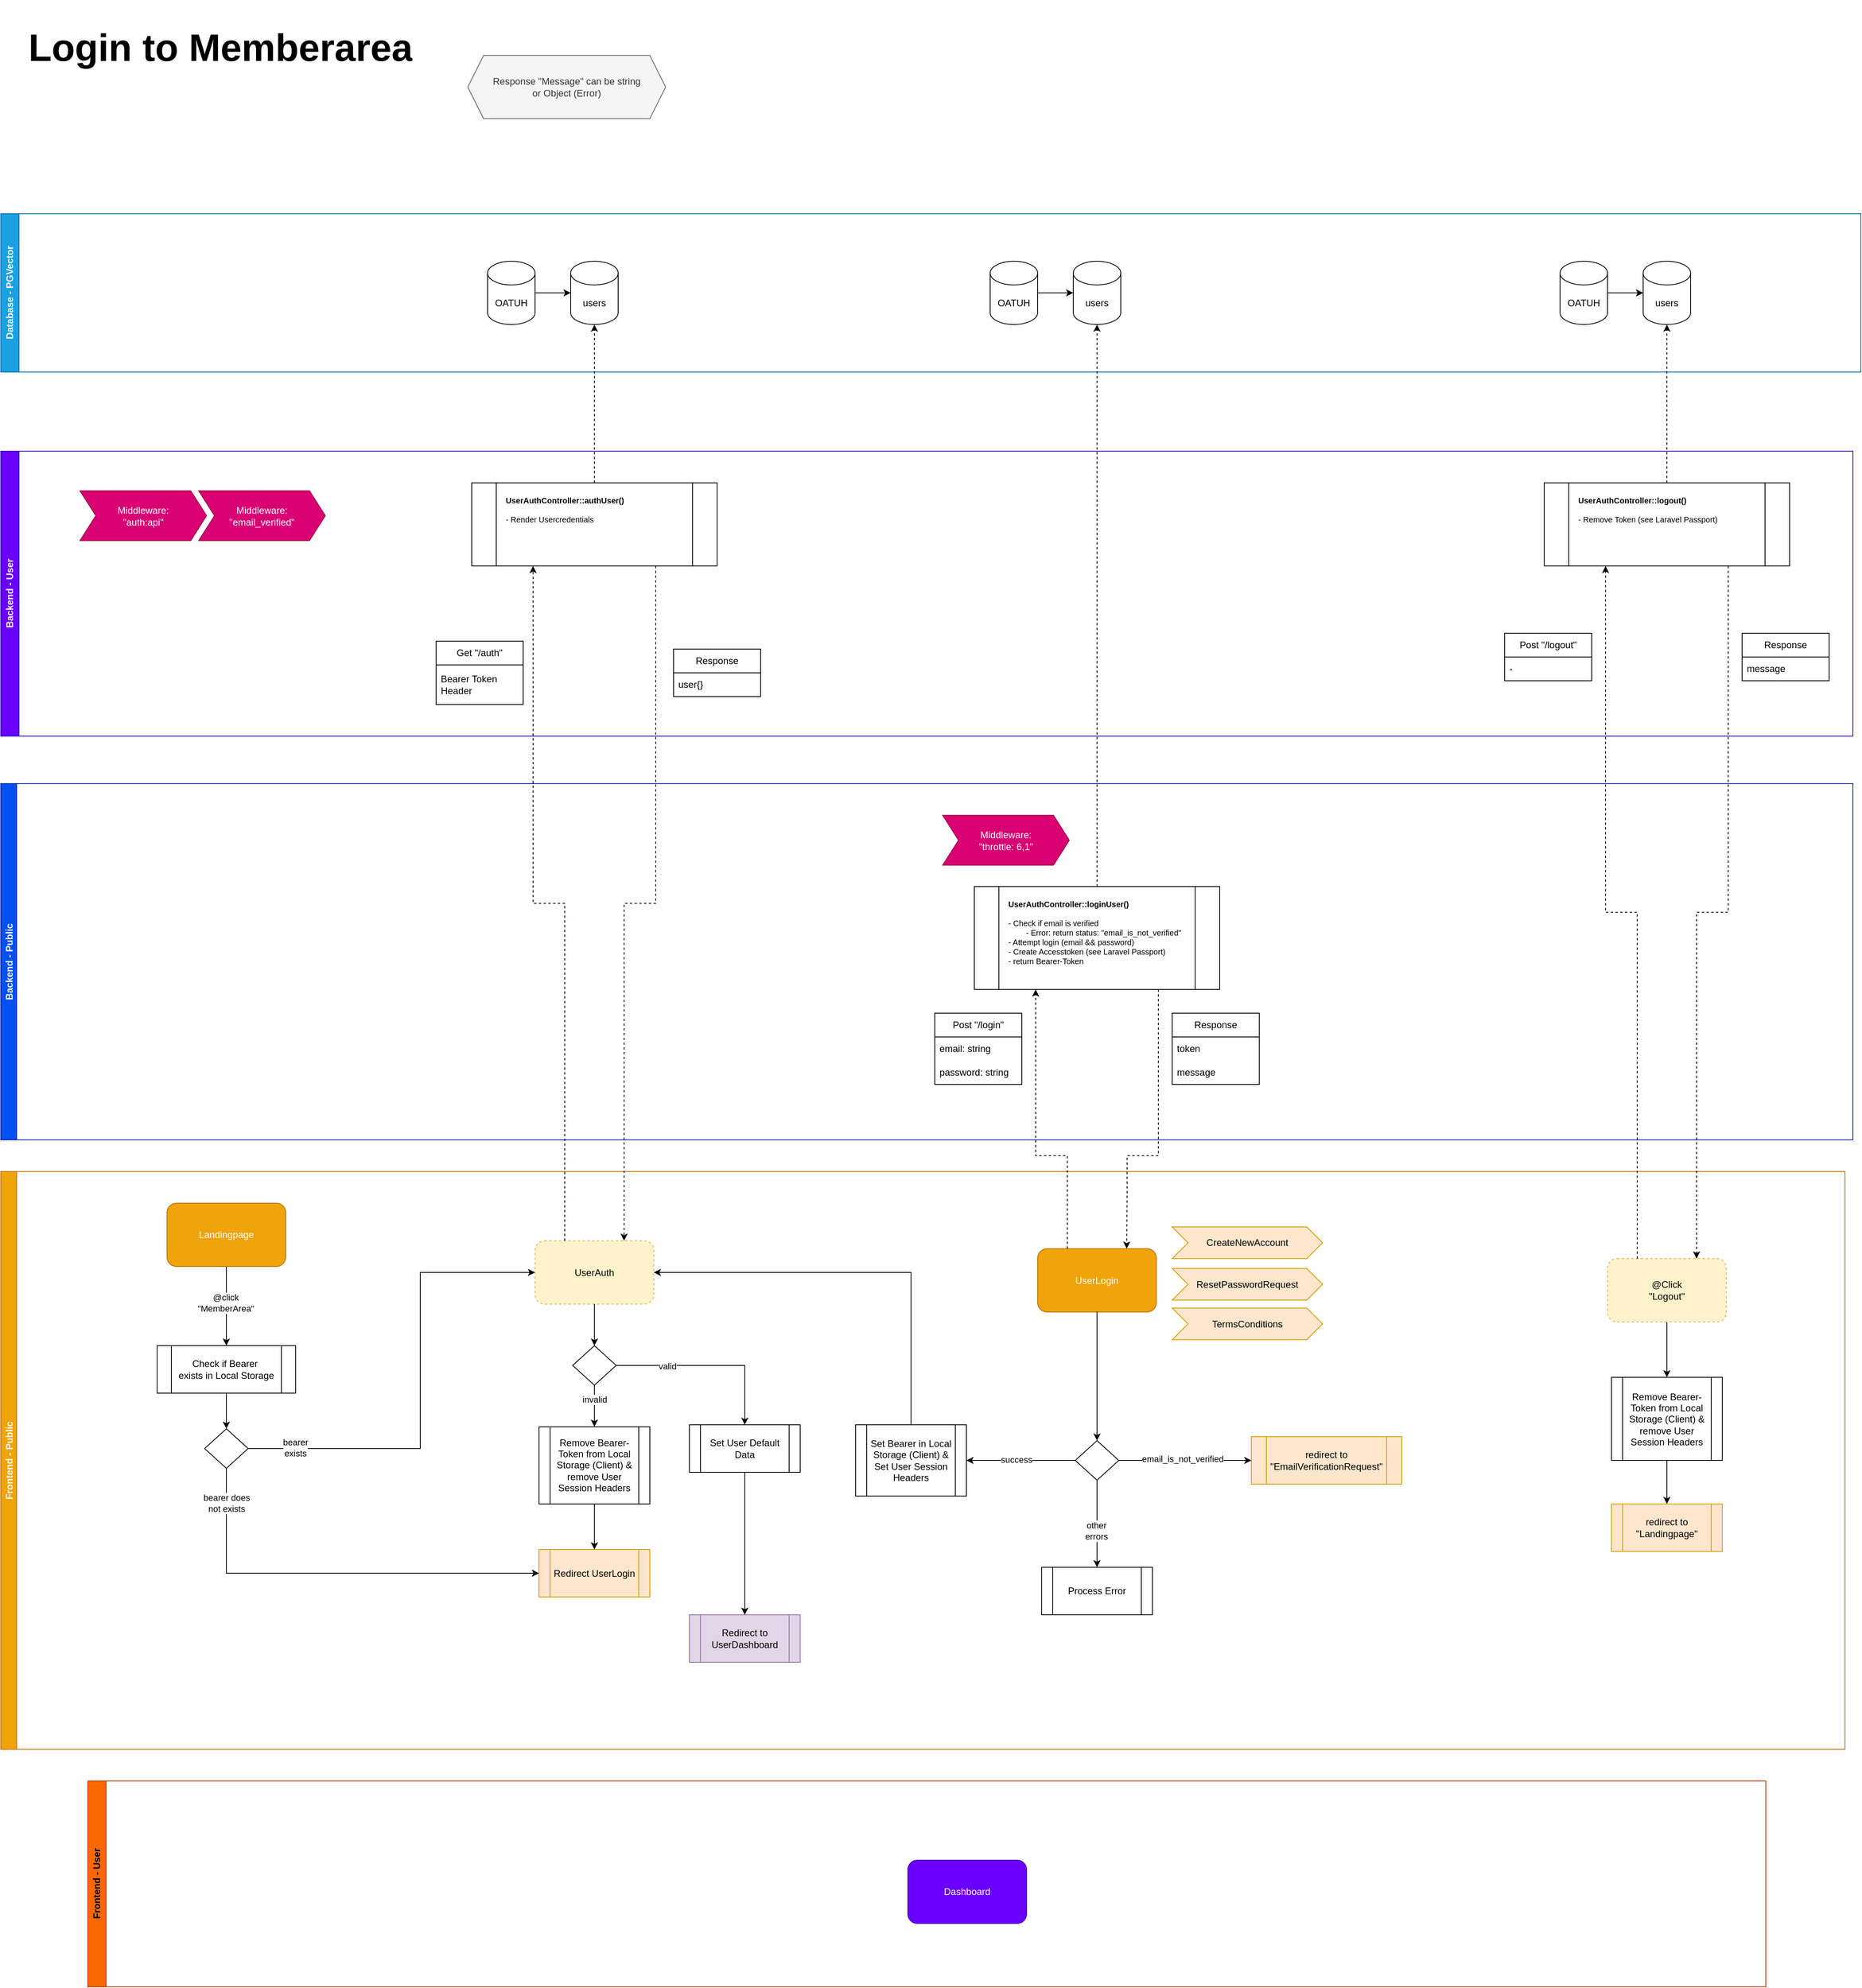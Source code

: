 <mxfile version="22.1.15" type="device" pages="4">
  <diagram id="XUbiuer6m0TzcPiBzQ5U" name="Login">
    <mxGraphModel dx="1222" dy="786" grid="1" gridSize="10" guides="1" tooltips="1" connect="1" arrows="1" fold="1" page="1" pageScale="1" pageWidth="827" pageHeight="1169" math="0" shadow="0">
      <root>
        <mxCell id="0" />
        <mxCell id="1" parent="0" />
        <mxCell id="Yfe2tUndW0Pe8tg4Hxiv-1" value="Frontend - Public" style="swimlane;startSize=20;horizontal=0;fillColor=#f0a30a;strokeColor=#BD7000;fontColor=#ffffff;" parent="1" vertex="1">
          <mxGeometry x="100" y="1520" width="2330" height="730" as="geometry" />
        </mxCell>
        <mxCell id="6wAU7PflQUqJwwraLnJT-15" style="edgeStyle=orthogonalEdgeStyle;rounded=0;orthogonalLoop=1;jettySize=auto;html=1;entryX=0.5;entryY=0;entryDx=0;entryDy=0;" parent="Yfe2tUndW0Pe8tg4Hxiv-1" source="4Ve1G4ApjfVnN4RDFBho-7" target="6wAU7PflQUqJwwraLnJT-14" edge="1">
          <mxGeometry relative="1" as="geometry" />
        </mxCell>
        <mxCell id="4Ve1G4ApjfVnN4RDFBho-7" value="&lt;span&gt;Check if Bearer&amp;nbsp;&lt;/span&gt;&lt;br&gt;&lt;span&gt;exists in Local Storage&lt;/span&gt;" style="shape=process;whiteSpace=wrap;html=1;backgroundOutline=1;" parent="Yfe2tUndW0Pe8tg4Hxiv-1" vertex="1">
          <mxGeometry x="197.5" y="220" width="175" height="60" as="geometry" />
        </mxCell>
        <mxCell id="6wAU7PflQUqJwwraLnJT-14" value="" style="rhombus;whiteSpace=wrap;html=1;" parent="Yfe2tUndW0Pe8tg4Hxiv-1" vertex="1">
          <mxGeometry x="257.5" y="325" width="55" height="50" as="geometry" />
        </mxCell>
        <mxCell id="4Ve1G4ApjfVnN4RDFBho-12" value="Set Bearer in Local Storage (Client) &amp;amp; Set User Session Headers" style="shape=process;whiteSpace=wrap;html=1;backgroundOutline=1;" parent="Yfe2tUndW0Pe8tg4Hxiv-1" vertex="1">
          <mxGeometry x="1080" y="320" width="140" height="90" as="geometry" />
        </mxCell>
        <mxCell id="6wAU7PflQUqJwwraLnJT-27" style="edgeStyle=orthogonalEdgeStyle;rounded=0;orthogonalLoop=1;jettySize=auto;html=1;entryX=1;entryY=0.5;entryDx=0;entryDy=0;" parent="Yfe2tUndW0Pe8tg4Hxiv-1" source="6wAU7PflQUqJwwraLnJT-1" target="4Ve1G4ApjfVnN4RDFBho-12" edge="1">
          <mxGeometry relative="1" as="geometry" />
        </mxCell>
        <mxCell id="6wAU7PflQUqJwwraLnJT-29" value="success" style="edgeLabel;html=1;align=center;verticalAlign=middle;resizable=0;points=[];" parent="6wAU7PflQUqJwwraLnJT-27" vertex="1" connectable="0">
          <mxGeometry x="0.084" y="-1" relative="1" as="geometry">
            <mxPoint as="offset" />
          </mxGeometry>
        </mxCell>
        <mxCell id="6wAU7PflQUqJwwraLnJT-1" value="" style="rhombus;whiteSpace=wrap;html=1;" parent="Yfe2tUndW0Pe8tg4Hxiv-1" vertex="1">
          <mxGeometry x="1357.5" y="340" width="55" height="50" as="geometry" />
        </mxCell>
        <mxCell id="6wAU7PflQUqJwwraLnJT-5" value="redirect to &quot;EmailVerificationRequest&quot;" style="shape=process;whiteSpace=wrap;html=1;backgroundOutline=1;fillColor=#ffe6cc;strokeColor=#d79b00;" parent="Yfe2tUndW0Pe8tg4Hxiv-1" vertex="1">
          <mxGeometry x="1580" y="335" width="190" height="60" as="geometry" />
        </mxCell>
        <mxCell id="6wAU7PflQUqJwwraLnJT-6" style="edgeStyle=orthogonalEdgeStyle;rounded=0;orthogonalLoop=1;jettySize=auto;html=1;entryX=0;entryY=0.5;entryDx=0;entryDy=0;" parent="Yfe2tUndW0Pe8tg4Hxiv-1" source="6wAU7PflQUqJwwraLnJT-1" target="6wAU7PflQUqJwwraLnJT-5" edge="1">
          <mxGeometry relative="1" as="geometry" />
        </mxCell>
        <mxCell id="6wAU7PflQUqJwwraLnJT-7" value="email_is_not_verified" style="edgeLabel;html=1;align=center;verticalAlign=middle;resizable=0;points=[];" parent="6wAU7PflQUqJwwraLnJT-6" vertex="1" connectable="0">
          <mxGeometry x="-0.044" y="2" relative="1" as="geometry">
            <mxPoint as="offset" />
          </mxGeometry>
        </mxCell>
        <mxCell id="6wAU7PflQUqJwwraLnJT-9" style="edgeStyle=orthogonalEdgeStyle;rounded=0;orthogonalLoop=1;jettySize=auto;html=1;exitX=0.5;exitY=1;exitDx=0;exitDy=0;entryX=0.5;entryY=0;entryDx=0;entryDy=0;" parent="Yfe2tUndW0Pe8tg4Hxiv-1" source="6wAU7PflQUqJwwraLnJT-1" target="6wAU7PflQUqJwwraLnJT-30" edge="1">
          <mxGeometry relative="1" as="geometry">
            <mxPoint x="1322.5" y="625" as="targetPoint" />
          </mxGeometry>
        </mxCell>
        <mxCell id="6wAU7PflQUqJwwraLnJT-10" value="other&lt;br&gt;errors" style="edgeLabel;html=1;align=center;verticalAlign=middle;resizable=0;points=[];" parent="6wAU7PflQUqJwwraLnJT-9" vertex="1" connectable="0">
          <mxGeometry x="0.156" y="-1" relative="1" as="geometry">
            <mxPoint as="offset" />
          </mxGeometry>
        </mxCell>
        <mxCell id="4Ve1G4ApjfVnN4RDFBho-60" value="Redirect to UserDashboard" style="shape=process;whiteSpace=wrap;html=1;backgroundOutline=1;fillColor=#e1d5e7;strokeColor=#9673a6;" parent="Yfe2tUndW0Pe8tg4Hxiv-1" vertex="1">
          <mxGeometry x="870" y="560" width="140" height="60" as="geometry" />
        </mxCell>
        <mxCell id="6wAU7PflQUqJwwraLnJT-30" value="Process Error" style="shape=process;whiteSpace=wrap;html=1;backgroundOutline=1;" parent="Yfe2tUndW0Pe8tg4Hxiv-1" vertex="1">
          <mxGeometry x="1315" y="500" width="140" height="60" as="geometry" />
        </mxCell>
        <mxCell id="fCy0bzbaL6znLK2oaygX-13" style="edgeStyle=orthogonalEdgeStyle;rounded=0;orthogonalLoop=1;jettySize=auto;html=1;entryX=0.5;entryY=0;entryDx=0;entryDy=0;" parent="Yfe2tUndW0Pe8tg4Hxiv-1" source="fCy0bzbaL6znLK2oaygX-1" target="fCy0bzbaL6znLK2oaygX-12" edge="1">
          <mxGeometry relative="1" as="geometry" />
        </mxCell>
        <mxCell id="fCy0bzbaL6znLK2oaygX-1" value="@Click&lt;br&gt;&quot;Logout&quot;" style="rounded=1;whiteSpace=wrap;html=1;fillColor=#fff2cc;strokeColor=#d6b656;dashed=1;" parent="Yfe2tUndW0Pe8tg4Hxiv-1" vertex="1">
          <mxGeometry x="2030" y="110" width="150" height="80" as="geometry" />
        </mxCell>
        <mxCell id="fCy0bzbaL6znLK2oaygX-16" style="edgeStyle=orthogonalEdgeStyle;rounded=0;orthogonalLoop=1;jettySize=auto;html=1;entryX=0.5;entryY=0;entryDx=0;entryDy=0;" parent="Yfe2tUndW0Pe8tg4Hxiv-1" source="fCy0bzbaL6znLK2oaygX-12" target="fCy0bzbaL6znLK2oaygX-15" edge="1">
          <mxGeometry relative="1" as="geometry" />
        </mxCell>
        <mxCell id="fCy0bzbaL6znLK2oaygX-12" value="Remove Bearer-Token from Local Storage (Client) &amp;amp; remove User Session Headers" style="shape=process;whiteSpace=wrap;html=1;backgroundOutline=1;" parent="Yfe2tUndW0Pe8tg4Hxiv-1" vertex="1">
          <mxGeometry x="2035" y="260" width="140" height="105" as="geometry" />
        </mxCell>
        <mxCell id="fCy0bzbaL6znLK2oaygX-15" value="redirect to &quot;Landingpage&quot;" style="shape=process;whiteSpace=wrap;html=1;backgroundOutline=1;fillColor=#ffe6cc;strokeColor=#d79b00;" parent="Yfe2tUndW0Pe8tg4Hxiv-1" vertex="1">
          <mxGeometry x="2035" y="420" width="140" height="60" as="geometry" />
        </mxCell>
        <mxCell id="bw3Cpu0O3795A8wZvuur-1" value="CreateNewAccount" style="shape=step;perimeter=stepPerimeter;whiteSpace=wrap;html=1;fixedSize=1;fillColor=#ffe6cc;strokeColor=#d79b00;" parent="Yfe2tUndW0Pe8tg4Hxiv-1" vertex="1">
          <mxGeometry x="1480" y="70" width="190" height="40" as="geometry" />
        </mxCell>
        <mxCell id="bw3Cpu0O3795A8wZvuur-2" value="ResetPasswordRequest" style="shape=step;perimeter=stepPerimeter;whiteSpace=wrap;html=1;fixedSize=1;fillColor=#ffe6cc;strokeColor=#d79b00;" parent="Yfe2tUndW0Pe8tg4Hxiv-1" vertex="1">
          <mxGeometry x="1480" y="122.5" width="190" height="40" as="geometry" />
        </mxCell>
        <mxCell id="bw3Cpu0O3795A8wZvuur-3" value="TermsConditions" style="shape=step;perimeter=stepPerimeter;whiteSpace=wrap;html=1;fixedSize=1;fillColor=#ffe6cc;strokeColor=#d79b00;" parent="Yfe2tUndW0Pe8tg4Hxiv-1" vertex="1">
          <mxGeometry x="1480" y="172.5" width="190" height="40" as="geometry" />
        </mxCell>
        <mxCell id="qeOR09c-BXnPIkN0jy3W-3" style="edgeStyle=orthogonalEdgeStyle;rounded=0;orthogonalLoop=1;jettySize=auto;html=1;entryX=0.5;entryY=0;entryDx=0;entryDy=0;" parent="Yfe2tUndW0Pe8tg4Hxiv-1" source="qeOR09c-BXnPIkN0jy3W-1" target="4Ve1G4ApjfVnN4RDFBho-7" edge="1">
          <mxGeometry relative="1" as="geometry" />
        </mxCell>
        <mxCell id="qeOR09c-BXnPIkN0jy3W-4" value="@click&lt;br&gt;&quot;MemberArea&quot;" style="edgeLabel;html=1;align=center;verticalAlign=middle;resizable=0;points=[];" parent="qeOR09c-BXnPIkN0jy3W-3" vertex="1" connectable="0">
          <mxGeometry x="-0.112" y="-1" relative="1" as="geometry">
            <mxPoint y="1" as="offset" />
          </mxGeometry>
        </mxCell>
        <mxCell id="qeOR09c-BXnPIkN0jy3W-1" value="Landingpage" style="rounded=1;whiteSpace=wrap;html=1;fillColor=#f0a30a;strokeColor=#BD7000;fontColor=#ffffff;" parent="Yfe2tUndW0Pe8tg4Hxiv-1" vertex="1">
          <mxGeometry x="210" y="40" width="150" height="80" as="geometry" />
        </mxCell>
        <mxCell id="4Ve1G4ApjfVnN4RDFBho-57" value="Set User Default Data" style="shape=process;whiteSpace=wrap;html=1;backgroundOutline=1;" parent="Yfe2tUndW0Pe8tg4Hxiv-1" vertex="1">
          <mxGeometry x="870" y="320" width="140" height="60" as="geometry" />
        </mxCell>
        <mxCell id="6wAU7PflQUqJwwraLnJT-24" style="edgeStyle=orthogonalEdgeStyle;rounded=0;orthogonalLoop=1;jettySize=auto;html=1;entryX=0.5;entryY=0;entryDx=0;entryDy=0;" parent="Yfe2tUndW0Pe8tg4Hxiv-1" source="4Ve1G4ApjfVnN4RDFBho-57" target="4Ve1G4ApjfVnN4RDFBho-60" edge="1">
          <mxGeometry relative="1" as="geometry">
            <mxPoint x="940" y="440" as="targetPoint" />
          </mxGeometry>
        </mxCell>
        <mxCell id="Yfe2tUndW0Pe8tg4Hxiv-2" value="Backend - Public" style="swimlane;startSize=20;horizontal=0;fillColor=#0050ef;strokeColor=#001DBC;fontColor=#ffffff;" parent="1" vertex="1">
          <mxGeometry x="100" y="1030" width="2340" height="450" as="geometry" />
        </mxCell>
        <mxCell id="4Ve1G4ApjfVnN4RDFBho-3" value="UserLogin" style="rounded=1;whiteSpace=wrap;html=1;fillColor=#f0a30a;strokeColor=#BD7000;fontColor=#ffffff;" parent="Yfe2tUndW0Pe8tg4Hxiv-2" vertex="1">
          <mxGeometry x="1310" y="587.5" width="150" height="80" as="geometry" />
        </mxCell>
        <mxCell id="4Ve1G4ApjfVnN4RDFBho-16" value="&lt;b&gt;UserAuthController::loginUser()&lt;br&gt;&lt;/b&gt;&lt;br&gt;- Check if email is verified&lt;br&gt;&lt;span style=&quot;white-space: pre;&quot;&gt;&#x9;&lt;/span&gt;- Error: return status: &quot;email_is_not_verified&quot;&lt;br&gt;- Attempt login (email &amp;amp;&amp;amp; password)&lt;br&gt;- Create Accesstoken (see Laravel Passport)&lt;br&gt;- return Bearer-Token" style="shape=process;whiteSpace=wrap;html=1;backgroundOutline=1;fontSize=10;verticalAlign=top;align=left;spacing=12;" parent="Yfe2tUndW0Pe8tg4Hxiv-2" vertex="1">
          <mxGeometry x="1230" y="130" width="310" height="130" as="geometry" />
        </mxCell>
        <mxCell id="4Ve1G4ApjfVnN4RDFBho-25" value="Middleware: &lt;br&gt;&quot;throttle: 6,1&quot;" style="shape=step;perimeter=stepPerimeter;whiteSpace=wrap;html=1;fixedSize=1;fillColor=#d80073;strokeColor=#A50040;fontColor=#ffffff;" parent="Yfe2tUndW0Pe8tg4Hxiv-2" vertex="1">
          <mxGeometry x="1190" y="40" width="160" height="63" as="geometry" />
        </mxCell>
        <mxCell id="4Ve1G4ApjfVnN4RDFBho-27" value="Post &quot;/login&quot;" style="swimlane;fontStyle=0;childLayout=stackLayout;horizontal=1;startSize=30;horizontalStack=0;resizeParent=1;resizeParentMax=0;resizeLast=0;collapsible=1;marginBottom=0;whiteSpace=wrap;html=1;" parent="Yfe2tUndW0Pe8tg4Hxiv-2" vertex="1">
          <mxGeometry x="1180" y="290" width="110" height="90" as="geometry" />
        </mxCell>
        <mxCell id="4Ve1G4ApjfVnN4RDFBho-28" value="email: string" style="text;strokeColor=none;fillColor=none;align=left;verticalAlign=middle;spacingLeft=4;spacingRight=4;overflow=hidden;points=[[0,0.5],[1,0.5]];portConstraint=eastwest;rotatable=0;whiteSpace=wrap;html=1;" parent="4Ve1G4ApjfVnN4RDFBho-27" vertex="1">
          <mxGeometry y="30" width="110" height="30" as="geometry" />
        </mxCell>
        <mxCell id="4Ve1G4ApjfVnN4RDFBho-29" value="password: string" style="text;strokeColor=none;fillColor=none;align=left;verticalAlign=middle;spacingLeft=4;spacingRight=4;overflow=hidden;points=[[0,0.5],[1,0.5]];portConstraint=eastwest;rotatable=0;whiteSpace=wrap;html=1;" parent="4Ve1G4ApjfVnN4RDFBho-27" vertex="1">
          <mxGeometry y="60" width="110" height="30" as="geometry" />
        </mxCell>
        <mxCell id="4Ve1G4ApjfVnN4RDFBho-31" value="Response" style="swimlane;fontStyle=0;childLayout=stackLayout;horizontal=1;startSize=30;horizontalStack=0;resizeParent=1;resizeParentMax=0;resizeLast=0;collapsible=1;marginBottom=0;whiteSpace=wrap;html=1;" parent="Yfe2tUndW0Pe8tg4Hxiv-2" vertex="1">
          <mxGeometry x="1480" y="290" width="110" height="90" as="geometry" />
        </mxCell>
        <mxCell id="4Ve1G4ApjfVnN4RDFBho-33" value="token" style="text;strokeColor=none;fillColor=none;align=left;verticalAlign=middle;spacingLeft=4;spacingRight=4;overflow=hidden;points=[[0,0.5],[1,0.5]];portConstraint=eastwest;rotatable=0;whiteSpace=wrap;html=1;" parent="4Ve1G4ApjfVnN4RDFBho-31" vertex="1">
          <mxGeometry y="30" width="110" height="30" as="geometry" />
        </mxCell>
        <mxCell id="4Ve1G4ApjfVnN4RDFBho-34" value="message" style="text;strokeColor=none;fillColor=none;align=left;verticalAlign=middle;spacingLeft=4;spacingRight=4;overflow=hidden;points=[[0,0.5],[1,0.5]];portConstraint=eastwest;rotatable=0;whiteSpace=wrap;html=1;" parent="4Ve1G4ApjfVnN4RDFBho-31" vertex="1">
          <mxGeometry y="60" width="110" height="30" as="geometry" />
        </mxCell>
        <mxCell id="4Ve1G4ApjfVnN4RDFBho-21" style="edgeStyle=orthogonalEdgeStyle;rounded=0;orthogonalLoop=1;jettySize=auto;html=1;exitX=0.75;exitY=1;exitDx=0;exitDy=0;entryX=0.75;entryY=0;entryDx=0;entryDy=0;dashed=1;" parent="Yfe2tUndW0Pe8tg4Hxiv-2" source="4Ve1G4ApjfVnN4RDFBho-16" target="4Ve1G4ApjfVnN4RDFBho-3" edge="1">
          <mxGeometry relative="1" as="geometry">
            <Array as="points">
              <mxPoint x="1463" y="470" />
              <mxPoint x="1423" y="470" />
              <mxPoint x="1423" y="520" />
            </Array>
          </mxGeometry>
        </mxCell>
        <mxCell id="4Ve1G4ApjfVnN4RDFBho-22" style="edgeStyle=orthogonalEdgeStyle;rounded=0;orthogonalLoop=1;jettySize=auto;html=1;entryX=0.25;entryY=1;entryDx=0;entryDy=0;exitX=0.25;exitY=0;exitDx=0;exitDy=0;dashed=1;" parent="Yfe2tUndW0Pe8tg4Hxiv-2" source="4Ve1G4ApjfVnN4RDFBho-3" target="4Ve1G4ApjfVnN4RDFBho-16" edge="1">
          <mxGeometry relative="1" as="geometry">
            <Array as="points">
              <mxPoint x="1348" y="470" />
              <mxPoint x="1308" y="470" />
            </Array>
          </mxGeometry>
        </mxCell>
        <mxCell id="Un_c8b8bWjRY7JiQ0bve-33" value="&lt;h1 style=&quot;font-size: 48px;&quot;&gt;Login to Memberarea&lt;/h1&gt;" style="text;html=1;strokeColor=none;fillColor=none;spacing=5;spacingTop=-20;whiteSpace=wrap;overflow=hidden;rounded=0;fontSize=48;align=left;" parent="1" vertex="1">
          <mxGeometry x="130" y="50" width="860" height="80" as="geometry" />
        </mxCell>
        <mxCell id="4Ve1G4ApjfVnN4RDFBho-40" value="Backend - User" style="swimlane;horizontal=0;whiteSpace=wrap;html=1;fillColor=#6a00ff;fontColor=#ffffff;strokeColor=#3700CC;" parent="1" vertex="1">
          <mxGeometry x="100" y="610" width="2340" height="360" as="geometry" />
        </mxCell>
        <mxCell id="4Ve1G4ApjfVnN4RDFBho-46" value="Middleware: &lt;br&gt;&quot;auth:api&quot;" style="shape=step;perimeter=stepPerimeter;whiteSpace=wrap;html=1;fixedSize=1;fillColor=#d80073;strokeColor=#A50040;fontColor=#ffffff;" parent="4Ve1G4ApjfVnN4RDFBho-40" vertex="1">
          <mxGeometry x="100" y="50" width="160" height="63" as="geometry" />
        </mxCell>
        <mxCell id="4Ve1G4ApjfVnN4RDFBho-9" value="Remove Bearer-Token from Local Storage (Client) &amp;amp; remove User Session Headers" style="shape=process;whiteSpace=wrap;html=1;backgroundOutline=1;" parent="4Ve1G4ApjfVnN4RDFBho-40" vertex="1">
          <mxGeometry x="680" y="1232.5" width="140" height="97.5" as="geometry" />
        </mxCell>
        <mxCell id="4Ve1G4ApjfVnN4RDFBho-11" value="Redirect UserLogin" style="shape=process;whiteSpace=wrap;html=1;backgroundOutline=1;fillColor=#ffe6cc;strokeColor=#d79b00;" parent="4Ve1G4ApjfVnN4RDFBho-40" vertex="1">
          <mxGeometry x="680" y="1387.5" width="140" height="60" as="geometry" />
        </mxCell>
        <mxCell id="6wAU7PflQUqJwwraLnJT-21" style="edgeStyle=orthogonalEdgeStyle;rounded=0;orthogonalLoop=1;jettySize=auto;html=1;entryX=0.5;entryY=0;entryDx=0;entryDy=0;" parent="4Ve1G4ApjfVnN4RDFBho-40" source="4Ve1G4ApjfVnN4RDFBho-9" target="4Ve1G4ApjfVnN4RDFBho-11" edge="1">
          <mxGeometry relative="1" as="geometry" />
        </mxCell>
        <mxCell id="6wAU7PflQUqJwwraLnJT-19" style="edgeStyle=orthogonalEdgeStyle;rounded=0;orthogonalLoop=1;jettySize=auto;html=1;entryX=0.5;entryY=0;entryDx=0;entryDy=0;" parent="4Ve1G4ApjfVnN4RDFBho-40" source="6wAU7PflQUqJwwraLnJT-17" target="4Ve1G4ApjfVnN4RDFBho-9" edge="1">
          <mxGeometry relative="1" as="geometry" />
        </mxCell>
        <mxCell id="6wAU7PflQUqJwwraLnJT-20" value="invalid" style="edgeLabel;html=1;align=center;verticalAlign=middle;resizable=0;points=[];" parent="6wAU7PflQUqJwwraLnJT-19" vertex="1" connectable="0">
          <mxGeometry x="-0.325" relative="1" as="geometry">
            <mxPoint as="offset" />
          </mxGeometry>
        </mxCell>
        <mxCell id="6wAU7PflQUqJwwraLnJT-17" value="" style="rhombus;whiteSpace=wrap;html=1;" parent="4Ve1G4ApjfVnN4RDFBho-40" vertex="1">
          <mxGeometry x="722.5" y="1130" width="55" height="50" as="geometry" />
        </mxCell>
        <mxCell id="4Ve1G4ApjfVnN4RDFBho-35" value="UserAuth" style="rounded=1;whiteSpace=wrap;html=1;fillColor=#fff2cc;strokeColor=#d6b656;dashed=1;" parent="4Ve1G4ApjfVnN4RDFBho-40" vertex="1">
          <mxGeometry x="675" y="997.5" width="150" height="80" as="geometry" />
        </mxCell>
        <mxCell id="4Ve1G4ApjfVnN4RDFBho-47" value="Get &quot;/auth&quot;" style="swimlane;fontStyle=0;childLayout=stackLayout;horizontal=1;startSize=30;horizontalStack=0;resizeParent=1;resizeParentMax=0;resizeLast=0;collapsible=1;marginBottom=0;whiteSpace=wrap;html=1;" parent="4Ve1G4ApjfVnN4RDFBho-40" vertex="1">
          <mxGeometry x="550" y="240" width="110" height="80" as="geometry" />
        </mxCell>
        <mxCell id="4Ve1G4ApjfVnN4RDFBho-48" value="Bearer Token Header" style="text;strokeColor=none;fillColor=none;align=left;verticalAlign=middle;spacingLeft=4;spacingRight=4;overflow=hidden;points=[[0,0.5],[1,0.5]];portConstraint=eastwest;rotatable=0;whiteSpace=wrap;html=1;" parent="4Ve1G4ApjfVnN4RDFBho-47" vertex="1">
          <mxGeometry y="30" width="110" height="50" as="geometry" />
        </mxCell>
        <mxCell id="4Ve1G4ApjfVnN4RDFBho-52" value="Response" style="swimlane;fontStyle=0;childLayout=stackLayout;horizontal=1;startSize=30;horizontalStack=0;resizeParent=1;resizeParentMax=0;resizeLast=0;collapsible=1;marginBottom=0;whiteSpace=wrap;html=1;" parent="4Ve1G4ApjfVnN4RDFBho-40" vertex="1">
          <mxGeometry x="850" y="250" width="110" height="60" as="geometry" />
        </mxCell>
        <mxCell id="4Ve1G4ApjfVnN4RDFBho-53" value="user{}" style="text;strokeColor=none;fillColor=none;align=left;verticalAlign=middle;spacingLeft=4;spacingRight=4;overflow=hidden;points=[[0,0.5],[1,0.5]];portConstraint=eastwest;rotatable=0;whiteSpace=wrap;html=1;" parent="4Ve1G4ApjfVnN4RDFBho-52" vertex="1">
          <mxGeometry y="30" width="110" height="30" as="geometry" />
        </mxCell>
        <mxCell id="4Ve1G4ApjfVnN4RDFBho-43" value="&lt;b&gt;UserAuthController::authUser()&lt;br&gt;&lt;/b&gt;&lt;br&gt;- Render Usercredentials" style="shape=process;whiteSpace=wrap;html=1;backgroundOutline=1;fontSize=10;verticalAlign=top;align=left;spacing=12;" parent="4Ve1G4ApjfVnN4RDFBho-40" vertex="1">
          <mxGeometry x="595" y="40" width="310" height="105" as="geometry" />
        </mxCell>
        <mxCell id="4Ve1G4ApjfVnN4RDFBho-44" style="edgeStyle=orthogonalEdgeStyle;rounded=0;orthogonalLoop=1;jettySize=auto;html=1;entryX=0.25;entryY=1;entryDx=0;entryDy=0;exitX=0.25;exitY=0;exitDx=0;exitDy=0;dashed=1;" parent="4Ve1G4ApjfVnN4RDFBho-40" source="4Ve1G4ApjfVnN4RDFBho-35" target="4Ve1G4ApjfVnN4RDFBho-43" edge="1">
          <mxGeometry relative="1" as="geometry" />
        </mxCell>
        <mxCell id="4Ve1G4ApjfVnN4RDFBho-45" style="edgeStyle=orthogonalEdgeStyle;rounded=0;orthogonalLoop=1;jettySize=auto;html=1;entryX=0.75;entryY=0;entryDx=0;entryDy=0;exitX=0.75;exitY=1;exitDx=0;exitDy=0;dashed=1;" parent="4Ve1G4ApjfVnN4RDFBho-40" source="4Ve1G4ApjfVnN4RDFBho-43" target="4Ve1G4ApjfVnN4RDFBho-35" edge="1">
          <mxGeometry relative="1" as="geometry" />
        </mxCell>
        <mxCell id="6wAU7PflQUqJwwraLnJT-18" style="edgeStyle=orthogonalEdgeStyle;rounded=0;orthogonalLoop=1;jettySize=auto;html=1;entryX=0.5;entryY=0;entryDx=0;entryDy=0;" parent="4Ve1G4ApjfVnN4RDFBho-40" source="4Ve1G4ApjfVnN4RDFBho-35" target="6wAU7PflQUqJwwraLnJT-17" edge="1">
          <mxGeometry relative="1" as="geometry" />
        </mxCell>
        <mxCell id="fCy0bzbaL6znLK2oaygX-2" value="&lt;b&gt;UserAuthController::logout()&lt;br&gt;&lt;/b&gt;&lt;br&gt;- Remove Token (see Laravel Passport)" style="shape=process;whiteSpace=wrap;html=1;backgroundOutline=1;fontSize=10;verticalAlign=top;align=left;spacing=12;" parent="4Ve1G4ApjfVnN4RDFBho-40" vertex="1">
          <mxGeometry x="1950" y="40" width="310" height="105" as="geometry" />
        </mxCell>
        <mxCell id="fCy0bzbaL6znLK2oaygX-5" value="Post &quot;/logout&quot;" style="swimlane;fontStyle=0;childLayout=stackLayout;horizontal=1;startSize=30;horizontalStack=0;resizeParent=1;resizeParentMax=0;resizeLast=0;collapsible=1;marginBottom=0;whiteSpace=wrap;html=1;" parent="4Ve1G4ApjfVnN4RDFBho-40" vertex="1">
          <mxGeometry x="1900" y="230" width="110" height="60" as="geometry" />
        </mxCell>
        <mxCell id="fCy0bzbaL6znLK2oaygX-7" value="-" style="text;strokeColor=none;fillColor=none;align=left;verticalAlign=middle;spacingLeft=4;spacingRight=4;overflow=hidden;points=[[0,0.5],[1,0.5]];portConstraint=eastwest;rotatable=0;whiteSpace=wrap;html=1;" parent="fCy0bzbaL6znLK2oaygX-5" vertex="1">
          <mxGeometry y="30" width="110" height="30" as="geometry" />
        </mxCell>
        <mxCell id="fCy0bzbaL6znLK2oaygX-8" value="Response" style="swimlane;fontStyle=0;childLayout=stackLayout;horizontal=1;startSize=30;horizontalStack=0;resizeParent=1;resizeParentMax=0;resizeLast=0;collapsible=1;marginBottom=0;whiteSpace=wrap;html=1;" parent="4Ve1G4ApjfVnN4RDFBho-40" vertex="1">
          <mxGeometry x="2200" y="230" width="110" height="60" as="geometry" />
        </mxCell>
        <mxCell id="fCy0bzbaL6znLK2oaygX-9" value="message" style="text;strokeColor=none;fillColor=none;align=left;verticalAlign=middle;spacingLeft=4;spacingRight=4;overflow=hidden;points=[[0,0.5],[1,0.5]];portConstraint=eastwest;rotatable=0;whiteSpace=wrap;html=1;" parent="fCy0bzbaL6znLK2oaygX-8" vertex="1">
          <mxGeometry y="30" width="110" height="30" as="geometry" />
        </mxCell>
        <mxCell id="4Ve1G4ApjfVnN4RDFBho-41" value="Frontend - User" style="swimlane;horizontal=0;whiteSpace=wrap;html=1;fillColor=#fa6800;fontColor=#000000;strokeColor=#C73500;" parent="1" vertex="1">
          <mxGeometry x="210" y="2290" width="2120" height="260" as="geometry" />
        </mxCell>
        <mxCell id="4Ve1G4ApjfVnN4RDFBho-56" value="Dashboard" style="rounded=1;whiteSpace=wrap;html=1;fillColor=#6a00ff;strokeColor=#3700CC;fontColor=#ffffff;" parent="4Ve1G4ApjfVnN4RDFBho-41" vertex="1">
          <mxGeometry x="1036" y="100" width="150" height="80" as="geometry" />
        </mxCell>
        <mxCell id="4Ve1G4ApjfVnN4RDFBho-37" style="edgeStyle=orthogonalEdgeStyle;rounded=0;orthogonalLoop=1;jettySize=auto;html=1;entryX=0;entryY=0.5;entryDx=0;entryDy=0;exitX=1;exitY=0.5;exitDx=0;exitDy=0;" parent="1" source="6wAU7PflQUqJwwraLnJT-14" target="4Ve1G4ApjfVnN4RDFBho-35" edge="1">
          <mxGeometry relative="1" as="geometry">
            <Array as="points">
              <mxPoint x="630" y="1870" />
              <mxPoint x="630" y="1648" />
            </Array>
          </mxGeometry>
        </mxCell>
        <mxCell id="4Ve1G4ApjfVnN4RDFBho-38" value="bearer &lt;br&gt;exists" style="edgeLabel;html=1;align=center;verticalAlign=middle;resizable=0;points=[];" parent="4Ve1G4ApjfVnN4RDFBho-37" vertex="1" connectable="0">
          <mxGeometry x="-0.069" relative="1" as="geometry">
            <mxPoint x="-158" y="54" as="offset" />
          </mxGeometry>
        </mxCell>
        <mxCell id="6wAU7PflQUqJwwraLnJT-22" style="edgeStyle=orthogonalEdgeStyle;rounded=0;orthogonalLoop=1;jettySize=auto;html=1;entryX=0;entryY=0.5;entryDx=0;entryDy=0;" parent="1" source="6wAU7PflQUqJwwraLnJT-14" target="4Ve1G4ApjfVnN4RDFBho-11" edge="1">
          <mxGeometry relative="1" as="geometry">
            <Array as="points">
              <mxPoint x="385" y="2028" />
            </Array>
          </mxGeometry>
        </mxCell>
        <mxCell id="6wAU7PflQUqJwwraLnJT-23" value="bearer does&lt;br&gt;not exists" style="edgeLabel;html=1;align=center;verticalAlign=middle;resizable=0;points=[];" parent="6wAU7PflQUqJwwraLnJT-22" vertex="1" connectable="0">
          <mxGeometry x="-0.834" relative="1" as="geometry">
            <mxPoint as="offset" />
          </mxGeometry>
        </mxCell>
        <mxCell id="6wAU7PflQUqJwwraLnJT-26" style="edgeStyle=orthogonalEdgeStyle;rounded=0;orthogonalLoop=1;jettySize=auto;html=1;entryX=0.5;entryY=0;entryDx=0;entryDy=0;" parent="1" source="4Ve1G4ApjfVnN4RDFBho-3" target="6wAU7PflQUqJwwraLnJT-1" edge="1">
          <mxGeometry relative="1" as="geometry" />
        </mxCell>
        <mxCell id="6wAU7PflQUqJwwraLnJT-28" style="edgeStyle=orthogonalEdgeStyle;rounded=0;orthogonalLoop=1;jettySize=auto;html=1;entryX=1;entryY=0.5;entryDx=0;entryDy=0;exitX=0.5;exitY=0;exitDx=0;exitDy=0;" parent="1" source="4Ve1G4ApjfVnN4RDFBho-12" target="4Ve1G4ApjfVnN4RDFBho-35" edge="1">
          <mxGeometry relative="1" as="geometry" />
        </mxCell>
        <mxCell id="fCy0bzbaL6znLK2oaygX-3" style="edgeStyle=orthogonalEdgeStyle;rounded=0;orthogonalLoop=1;jettySize=auto;html=1;entryX=0.25;entryY=1;entryDx=0;entryDy=0;exitX=0.25;exitY=0;exitDx=0;exitDy=0;dashed=1;" parent="1" source="fCy0bzbaL6znLK2oaygX-1" target="fCy0bzbaL6znLK2oaygX-2" edge="1">
          <mxGeometry relative="1" as="geometry" />
        </mxCell>
        <mxCell id="fCy0bzbaL6znLK2oaygX-4" style="edgeStyle=orthogonalEdgeStyle;rounded=0;orthogonalLoop=1;jettySize=auto;html=1;exitX=0.75;exitY=1;exitDx=0;exitDy=0;entryX=0.75;entryY=0;entryDx=0;entryDy=0;dashed=1;" parent="1" source="fCy0bzbaL6znLK2oaygX-2" target="fCy0bzbaL6znLK2oaygX-1" edge="1">
          <mxGeometry relative="1" as="geometry" />
        </mxCell>
        <mxCell id="Zse-ONb6mCLRrZvObcZN-1" value="Response &quot;Message&quot; can be string &lt;br&gt;or Object (Error)" style="shape=hexagon;perimeter=hexagonPerimeter2;whiteSpace=wrap;html=1;fixedSize=1;fillColor=#f5f5f5;fontColor=#333333;strokeColor=#666666;" parent="1" vertex="1">
          <mxGeometry x="690" y="110" width="250" height="80" as="geometry" />
        </mxCell>
        <mxCell id="4Ve1G4ApjfVnN4RDFBho-58" style="edgeStyle=orthogonalEdgeStyle;rounded=0;orthogonalLoop=1;jettySize=auto;html=1;entryX=0.5;entryY=0;entryDx=0;entryDy=0;exitX=1;exitY=0.5;exitDx=0;exitDy=0;" parent="1" source="6wAU7PflQUqJwwraLnJT-17" target="4Ve1G4ApjfVnN4RDFBho-57" edge="1">
          <mxGeometry relative="1" as="geometry" />
        </mxCell>
        <mxCell id="4Ve1G4ApjfVnN4RDFBho-61" value="valid" style="edgeLabel;html=1;align=center;verticalAlign=middle;resizable=0;points=[];" parent="4Ve1G4ApjfVnN4RDFBho-58" vertex="1" connectable="0">
          <mxGeometry x="-0.454" relative="1" as="geometry">
            <mxPoint x="-1" y="1" as="offset" />
          </mxGeometry>
        </mxCell>
        <mxCell id="AhMCEV7nGv-g6MmYwYkK-1" value="Database - PGVector" style="swimlane;horizontal=0;whiteSpace=wrap;html=1;fillColor=#1ba1e2;fontColor=#ffffff;strokeColor=#006EAF;" parent="1" vertex="1">
          <mxGeometry x="100" y="310" width="2350" height="200" as="geometry" />
        </mxCell>
        <mxCell id="AhMCEV7nGv-g6MmYwYkK-2" value="users" style="shape=cylinder3;whiteSpace=wrap;html=1;boundedLbl=1;backgroundOutline=1;size=15;" parent="AhMCEV7nGv-g6MmYwYkK-1" vertex="1">
          <mxGeometry x="720" y="60" width="60" height="80" as="geometry" />
        </mxCell>
        <mxCell id="AhMCEV7nGv-g6MmYwYkK-4" value="OATUH" style="shape=cylinder3;whiteSpace=wrap;html=1;boundedLbl=1;backgroundOutline=1;size=15;" parent="AhMCEV7nGv-g6MmYwYkK-1" vertex="1">
          <mxGeometry x="615" y="60" width="60" height="80" as="geometry" />
        </mxCell>
        <mxCell id="AhMCEV7nGv-g6MmYwYkK-5" style="edgeStyle=orthogonalEdgeStyle;rounded=0;orthogonalLoop=1;jettySize=auto;html=1;entryX=0;entryY=0.5;entryDx=0;entryDy=0;entryPerimeter=0;" parent="AhMCEV7nGv-g6MmYwYkK-1" source="AhMCEV7nGv-g6MmYwYkK-4" target="AhMCEV7nGv-g6MmYwYkK-2" edge="1">
          <mxGeometry relative="1" as="geometry" />
        </mxCell>
        <mxCell id="AhMCEV7nGv-g6MmYwYkK-7" value="users" style="shape=cylinder3;whiteSpace=wrap;html=1;boundedLbl=1;backgroundOutline=1;size=15;" parent="AhMCEV7nGv-g6MmYwYkK-1" vertex="1">
          <mxGeometry x="1355" y="60" width="60" height="80" as="geometry" />
        </mxCell>
        <mxCell id="AhMCEV7nGv-g6MmYwYkK-11" value="users" style="shape=cylinder3;whiteSpace=wrap;html=1;boundedLbl=1;backgroundOutline=1;size=15;" parent="AhMCEV7nGv-g6MmYwYkK-1" vertex="1">
          <mxGeometry x="2075" y="60" width="60" height="80" as="geometry" />
        </mxCell>
        <mxCell id="AhMCEV7nGv-g6MmYwYkK-12" value="OATUH" style="shape=cylinder3;whiteSpace=wrap;html=1;boundedLbl=1;backgroundOutline=1;size=15;" parent="AhMCEV7nGv-g6MmYwYkK-1" vertex="1">
          <mxGeometry x="1970" y="60" width="60" height="80" as="geometry" />
        </mxCell>
        <mxCell id="AhMCEV7nGv-g6MmYwYkK-13" style="edgeStyle=orthogonalEdgeStyle;rounded=0;orthogonalLoop=1;jettySize=auto;html=1;entryX=0;entryY=0.5;entryDx=0;entryDy=0;entryPerimeter=0;" parent="AhMCEV7nGv-g6MmYwYkK-1" source="AhMCEV7nGv-g6MmYwYkK-12" target="AhMCEV7nGv-g6MmYwYkK-11" edge="1">
          <mxGeometry relative="1" as="geometry" />
        </mxCell>
        <mxCell id="AhMCEV7nGv-g6MmYwYkK-14" value="OATUH" style="shape=cylinder3;whiteSpace=wrap;html=1;boundedLbl=1;backgroundOutline=1;size=15;" parent="AhMCEV7nGv-g6MmYwYkK-1" vertex="1">
          <mxGeometry x="1250" y="60" width="60" height="80" as="geometry" />
        </mxCell>
        <mxCell id="AhMCEV7nGv-g6MmYwYkK-15" style="edgeStyle=orthogonalEdgeStyle;rounded=0;orthogonalLoop=1;jettySize=auto;html=1;entryX=0;entryY=0.5;entryDx=0;entryDy=0;entryPerimeter=0;" parent="AhMCEV7nGv-g6MmYwYkK-1" source="AhMCEV7nGv-g6MmYwYkK-14" target="AhMCEV7nGv-g6MmYwYkK-7" edge="1">
          <mxGeometry relative="1" as="geometry">
            <mxPoint x="1355" y="100" as="targetPoint" />
          </mxGeometry>
        </mxCell>
        <mxCell id="AhMCEV7nGv-g6MmYwYkK-3" style="edgeStyle=orthogonalEdgeStyle;rounded=0;orthogonalLoop=1;jettySize=auto;html=1;dashed=1;exitX=0.5;exitY=0;exitDx=0;exitDy=0;entryX=0.5;entryY=1;entryDx=0;entryDy=0;entryPerimeter=0;" parent="1" source="4Ve1G4ApjfVnN4RDFBho-43" target="AhMCEV7nGv-g6MmYwYkK-2" edge="1">
          <mxGeometry relative="1" as="geometry">
            <mxPoint x="840" y="500" as="targetPoint" />
          </mxGeometry>
        </mxCell>
        <mxCell id="AhMCEV7nGv-g6MmYwYkK-8" style="edgeStyle=orthogonalEdgeStyle;rounded=0;orthogonalLoop=1;jettySize=auto;html=1;entryX=0.5;entryY=1;entryDx=0;entryDy=0;dashed=1;entryPerimeter=0;exitX=0.5;exitY=0;exitDx=0;exitDy=0;" parent="1" source="4Ve1G4ApjfVnN4RDFBho-16" target="AhMCEV7nGv-g6MmYwYkK-7" edge="1">
          <mxGeometry relative="1" as="geometry">
            <mxPoint x="1590" y="1070" as="sourcePoint" />
          </mxGeometry>
        </mxCell>
        <mxCell id="AhMCEV7nGv-g6MmYwYkK-16" style="edgeStyle=orthogonalEdgeStyle;rounded=0;orthogonalLoop=1;jettySize=auto;html=1;entryX=0.5;entryY=1;entryDx=0;entryDy=0;entryPerimeter=0;dashed=1;" parent="1" source="fCy0bzbaL6znLK2oaygX-2" target="AhMCEV7nGv-g6MmYwYkK-11" edge="1">
          <mxGeometry relative="1" as="geometry" />
        </mxCell>
        <mxCell id="N75BfwZcScF5InJpkqvT-1" value="Middleware: &lt;br&gt;&quot;email_verified&quot;" style="shape=step;perimeter=stepPerimeter;whiteSpace=wrap;html=1;fixedSize=1;fillColor=#d80073;strokeColor=#A50040;fontColor=#ffffff;" vertex="1" parent="1">
          <mxGeometry x="350" y="660" width="160" height="63" as="geometry" />
        </mxCell>
      </root>
    </mxGraphModel>
  </diagram>
  <diagram name="Create Account" id="TtxW7bjhyB_LIh5YRQcD">
    <mxGraphModel dx="1444" dy="929" grid="1" gridSize="10" guides="1" tooltips="1" connect="1" arrows="1" fold="1" page="1" pageScale="1" pageWidth="827" pageHeight="1169" math="0" shadow="0">
      <root>
        <mxCell id="OYOmHgtIjW6eWPblpJQQ-0" />
        <mxCell id="OYOmHgtIjW6eWPblpJQQ-1" parent="OYOmHgtIjW6eWPblpJQQ-0" />
        <mxCell id="OYOmHgtIjW6eWPblpJQQ-2" value="Frontend - Public" style="swimlane;startSize=20;horizontal=0;fillColor=#f0a30a;strokeColor=#BD7000;fontColor=#ffffff;" parent="OYOmHgtIjW6eWPblpJQQ-1" vertex="1">
          <mxGeometry x="150" y="950" width="2110" height="450" as="geometry" />
        </mxCell>
        <mxCell id="PZYExL1RXGrok6JHgGcw-1" value="EmailVerificationRequest" style="rounded=1;whiteSpace=wrap;html=1;fillColor=#f0a30a;strokeColor=#BD7000;fontColor=#ffffff;" parent="OYOmHgtIjW6eWPblpJQQ-2" vertex="1">
          <mxGeometry x="930" y="67.5" width="150" height="80" as="geometry" />
        </mxCell>
        <mxCell id="B82kiXRW8avuFHjOT1q3-0" value="Redirect&amp;nbsp;&lt;br&gt;EmailVerificationRequest" style="shape=process;whiteSpace=wrap;html=1;backgroundOutline=1;fillColor=#ffe6cc;strokeColor=#d79b00;" parent="OYOmHgtIjW6eWPblpJQQ-2" vertex="1">
          <mxGeometry x="262.5" y="220" width="205" height="60" as="geometry" />
        </mxCell>
        <mxCell id="B82kiXRW8avuFHjOT1q3-7" value="EmailVerification" style="rounded=1;whiteSpace=wrap;html=1;fillColor=#f0a30a;strokeColor=#BD7000;fontColor=#ffffff;" parent="OYOmHgtIjW6eWPblpJQQ-2" vertex="1">
          <mxGeometry x="1670" y="80" width="150" height="80" as="geometry" />
        </mxCell>
        <mxCell id="OYOmHgtIjW6eWPblpJQQ-22" value="Backend - Public" style="swimlane;startSize=20;horizontal=0;fillColor=#0050ef;strokeColor=#001DBC;fontColor=#ffffff;" parent="OYOmHgtIjW6eWPblpJQQ-1" vertex="1">
          <mxGeometry x="150" y="460" width="2110" height="450" as="geometry" />
        </mxCell>
        <mxCell id="OYOmHgtIjW6eWPblpJQQ-23" value="Create Account" style="rounded=1;whiteSpace=wrap;html=1;fillColor=#f0a30a;strokeColor=#BD7000;fontColor=#ffffff;" parent="OYOmHgtIjW6eWPblpJQQ-22" vertex="1">
          <mxGeometry x="290" y="557.5" width="150" height="80" as="geometry" />
        </mxCell>
        <mxCell id="OYOmHgtIjW6eWPblpJQQ-24" value="&lt;b&gt;CreateAccountController::register()&lt;br&gt;&lt;/b&gt;&lt;br&gt;- Email must be unique&lt;br&gt;- Terms &amp;amp; Conditions must be agreed&lt;br&gt;- Create new Account&lt;br&gt;&lt;blockquote style=&quot;margin: 0 0 0 40px; border: none; padding: 0px;&quot;&gt;Password will be set randomly (125), as user will set new password after successful email-verification&lt;/blockquote&gt;" style="shape=process;whiteSpace=wrap;html=1;backgroundOutline=1;fontSize=10;verticalAlign=top;align=left;spacing=12;" parent="OYOmHgtIjW6eWPblpJQQ-22" vertex="1">
          <mxGeometry x="210" y="100" width="310" height="125" as="geometry" />
        </mxCell>
        <mxCell id="OYOmHgtIjW6eWPblpJQQ-26" value="POST&lt;br&gt;&quot;/create-account&quot;" style="swimlane;fontStyle=0;childLayout=stackLayout;horizontal=1;startSize=50;horizontalStack=0;resizeParent=1;resizeParentMax=0;resizeLast=0;collapsible=1;marginBottom=0;whiteSpace=wrap;html=1;" parent="OYOmHgtIjW6eWPblpJQQ-22" vertex="1">
          <mxGeometry x="110" y="260" width="160" height="140" as="geometry" />
        </mxCell>
        <mxCell id="OYOmHgtIjW6eWPblpJQQ-27" value="email: string" style="text;strokeColor=none;fillColor=none;align=left;verticalAlign=middle;spacingLeft=4;spacingRight=4;overflow=hidden;points=[[0,0.5],[1,0.5]];portConstraint=eastwest;rotatable=0;whiteSpace=wrap;html=1;" parent="OYOmHgtIjW6eWPblpJQQ-26" vertex="1">
          <mxGeometry y="50" width="160" height="30" as="geometry" />
        </mxCell>
        <mxCell id="OYOmHgtIjW6eWPblpJQQ-28" value="name: string" style="text;strokeColor=none;fillColor=none;align=left;verticalAlign=middle;spacingLeft=4;spacingRight=4;overflow=hidden;points=[[0,0.5],[1,0.5]];portConstraint=eastwest;rotatable=0;whiteSpace=wrap;html=1;" parent="OYOmHgtIjW6eWPblpJQQ-26" vertex="1">
          <mxGeometry y="80" width="160" height="30" as="geometry" />
        </mxCell>
        <mxCell id="PZYExL1RXGrok6JHgGcw-0" value="terms: bool" style="text;strokeColor=none;fillColor=none;align=left;verticalAlign=middle;spacingLeft=4;spacingRight=4;overflow=hidden;points=[[0,0.5],[1,0.5]];portConstraint=eastwest;rotatable=0;whiteSpace=wrap;html=1;" parent="OYOmHgtIjW6eWPblpJQQ-26" vertex="1">
          <mxGeometry y="110" width="160" height="30" as="geometry" />
        </mxCell>
        <mxCell id="OYOmHgtIjW6eWPblpJQQ-29" value="Response" style="swimlane;fontStyle=0;childLayout=stackLayout;horizontal=1;startSize=30;horizontalStack=0;resizeParent=1;resizeParentMax=0;resizeLast=0;collapsible=1;marginBottom=0;whiteSpace=wrap;html=1;" parent="OYOmHgtIjW6eWPblpJQQ-22" vertex="1">
          <mxGeometry x="460" y="260" width="110" height="60" as="geometry" />
        </mxCell>
        <mxCell id="OYOmHgtIjW6eWPblpJQQ-32" value="message" style="text;strokeColor=none;fillColor=none;align=left;verticalAlign=middle;spacingLeft=4;spacingRight=4;overflow=hidden;points=[[0,0.5],[1,0.5]];portConstraint=eastwest;rotatable=0;whiteSpace=wrap;html=1;" parent="OYOmHgtIjW6eWPblpJQQ-29" vertex="1">
          <mxGeometry y="30" width="110" height="30" as="geometry" />
        </mxCell>
        <mxCell id="OYOmHgtIjW6eWPblpJQQ-33" style="edgeStyle=orthogonalEdgeStyle;rounded=0;orthogonalLoop=1;jettySize=auto;html=1;exitX=0.75;exitY=1;exitDx=0;exitDy=0;entryX=0.75;entryY=0;entryDx=0;entryDy=0;dashed=1;" parent="OYOmHgtIjW6eWPblpJQQ-22" source="OYOmHgtIjW6eWPblpJQQ-24" target="OYOmHgtIjW6eWPblpJQQ-23" edge="1">
          <mxGeometry relative="1" as="geometry">
            <Array as="points">
              <mxPoint x="443" y="470" />
              <mxPoint x="403" y="470" />
            </Array>
          </mxGeometry>
        </mxCell>
        <mxCell id="OYOmHgtIjW6eWPblpJQQ-34" style="edgeStyle=orthogonalEdgeStyle;rounded=0;orthogonalLoop=1;jettySize=auto;html=1;entryX=0.25;entryY=1;entryDx=0;entryDy=0;exitX=0.25;exitY=0;exitDx=0;exitDy=0;dashed=1;" parent="OYOmHgtIjW6eWPblpJQQ-22" source="OYOmHgtIjW6eWPblpJQQ-23" target="OYOmHgtIjW6eWPblpJQQ-24" edge="1">
          <mxGeometry relative="1" as="geometry">
            <Array as="points">
              <mxPoint x="328" y="470" />
              <mxPoint x="288" y="470" />
            </Array>
          </mxGeometry>
        </mxCell>
        <mxCell id="PZYExL1RXGrok6JHgGcw-4" value="&lt;b&gt;EmailVerificationController::sendToken()&lt;br&gt;&lt;/b&gt;&lt;br&gt;- Check email and that email is not verified yet&lt;br&gt;- Create verification Token (userTable)&lt;br&gt;- Create Signed Link, that will be sent to user&lt;br&gt;- Send Link to users email" style="shape=process;whiteSpace=wrap;html=1;backgroundOutline=1;fontSize=10;verticalAlign=top;align=left;spacing=12;" parent="OYOmHgtIjW6eWPblpJQQ-22" vertex="1">
          <mxGeometry x="830" y="100" width="350" height="125" as="geometry" />
        </mxCell>
        <mxCell id="PZYExL1RXGrok6JHgGcw-8" value="POST&lt;br&gt;&quot;/email-verification-request&quot;" style="swimlane;fontStyle=0;childLayout=stackLayout;horizontal=1;startSize=50;horizontalStack=0;resizeParent=1;resizeParentMax=0;resizeLast=0;collapsible=1;marginBottom=0;whiteSpace=wrap;html=1;" parent="OYOmHgtIjW6eWPblpJQQ-22" vertex="1">
          <mxGeometry x="740" y="270" width="160" height="80" as="geometry" />
        </mxCell>
        <mxCell id="PZYExL1RXGrok6JHgGcw-9" value="email: string" style="text;strokeColor=none;fillColor=none;align=left;verticalAlign=middle;spacingLeft=4;spacingRight=4;overflow=hidden;points=[[0,0.5],[1,0.5]];portConstraint=eastwest;rotatable=0;whiteSpace=wrap;html=1;" parent="PZYExL1RXGrok6JHgGcw-8" vertex="1">
          <mxGeometry y="50" width="160" height="30" as="geometry" />
        </mxCell>
        <mxCell id="B82kiXRW8avuFHjOT1q3-3" value="Response" style="swimlane;fontStyle=0;childLayout=stackLayout;horizontal=1;startSize=30;horizontalStack=0;resizeParent=1;resizeParentMax=0;resizeLast=0;collapsible=1;marginBottom=0;whiteSpace=wrap;html=1;" parent="OYOmHgtIjW6eWPblpJQQ-22" vertex="1">
          <mxGeometry x="1120" y="260" width="110" height="60" as="geometry" />
        </mxCell>
        <mxCell id="B82kiXRW8avuFHjOT1q3-5" value="message" style="text;strokeColor=none;fillColor=none;align=left;verticalAlign=middle;spacingLeft=4;spacingRight=4;overflow=hidden;points=[[0,0.5],[1,0.5]];portConstraint=eastwest;rotatable=0;whiteSpace=wrap;html=1;" parent="B82kiXRW8avuFHjOT1q3-3" vertex="1">
          <mxGeometry y="30" width="110" height="30" as="geometry" />
        </mxCell>
        <mxCell id="MxzqIrmgTZzvi8VRGAR2-1" value="Middleware: &lt;br&gt;&quot;throttle: 5,1&quot;" style="shape=step;perimeter=stepPerimeter;whiteSpace=wrap;html=1;fixedSize=1;fillColor=#d80073;strokeColor=#A50040;fontColor=#ffffff;" parent="OYOmHgtIjW6eWPblpJQQ-22" vertex="1">
          <mxGeometry x="830" y="20" width="160" height="63" as="geometry" />
        </mxCell>
        <mxCell id="jGBznY6XQCJUEO1L6eBG-1" value="Set Bearer in Local Storage (Client) &amp;amp; Set User Session Headers" style="shape=process;whiteSpace=wrap;html=1;backgroundOutline=1;" parent="OYOmHgtIjW6eWPblpJQQ-22" vertex="1">
          <mxGeometry x="1675" y="710" width="140" height="110" as="geometry" />
        </mxCell>
        <mxCell id="wMPatHN5z24m08ANDDU5-0" value="UserAuth&lt;br&gt;(see Login)" style="rounded=1;whiteSpace=wrap;html=1;fillColor=#fff2cc;strokeColor=#d6b656;dashed=1;" parent="OYOmHgtIjW6eWPblpJQQ-22" vertex="1">
          <mxGeometry x="1890" y="725" width="150" height="80" as="geometry" />
        </mxCell>
        <mxCell id="wMPatHN5z24m08ANDDU5-1" style="edgeStyle=orthogonalEdgeStyle;rounded=0;orthogonalLoop=1;jettySize=auto;html=1;entryX=0;entryY=0.5;entryDx=0;entryDy=0;" parent="OYOmHgtIjW6eWPblpJQQ-22" source="jGBznY6XQCJUEO1L6eBG-1" target="wMPatHN5z24m08ANDDU5-0" edge="1">
          <mxGeometry relative="1" as="geometry" />
        </mxCell>
        <mxCell id="B82kiXRW8avuFHjOT1q3-8" value="&lt;b&gt;EmailVerificationController::verifyToken()&lt;/b&gt;&lt;br&gt;&lt;br&gt;- Check Password Requirements (see Modules)&lt;br style=&quot;border-color: var(--border-color);&quot;&gt;- Link must have a valid Signature&lt;br style=&quot;border-color: var(--border-color);&quot;&gt;- Emal (&quot;email&quot;) &amp;amp; Token (&quot;token&quot;) must be valid &amp;amp; email_verified == null&lt;br style=&quot;border-color: var(--border-color);&quot;&gt;- Update Usertable&lt;br style=&quot;border-color: var(--border-color);&quot;&gt;&lt;span style=&quot;border-color: var(--border-color);&quot;&gt;&lt;span style=&quot;border-color: var(--border-color);&quot;&gt;&amp;nbsp;&amp;nbsp;&amp;nbsp;&amp;nbsp;&lt;span style=&quot;border-color: var(--border-color);&quot;&gt;&lt;span style=&quot;white-space: pre;&quot;&gt;&amp;nbsp;&amp;nbsp;&amp;nbsp;&amp;nbsp;&lt;/span&gt;&lt;/span&gt;&lt;/span&gt;&lt;/span&gt;- Update Password, Hashed&lt;br&gt;&lt;span style=&quot;white-space: pre;&quot;&gt;&#x9;&lt;/span&gt;- Set email_verified Now()&lt;br style=&quot;border-color: var(--border-color);&quot;&gt;&lt;span style=&quot;border-color: var(--border-color);&quot;&gt;&lt;span style=&quot;border-color: var(--border-color);&quot;&gt;&amp;nbsp;&amp;nbsp;&amp;nbsp;&amp;nbsp;&lt;span style=&quot;border-color: var(--border-color);&quot;&gt;&lt;span style=&quot;white-space: pre;&quot;&gt;&amp;nbsp;&amp;nbsp;&amp;nbsp;&amp;nbsp;&lt;/span&gt;&lt;/span&gt;&lt;/span&gt;&lt;/span&gt;- Set Usertoken null&lt;br style=&quot;border-color: var(--border-color);&quot;&gt;- Create Bearer Accesstoken (see Laravel Passport)&lt;br style=&quot;border-color: var(--border-color);&quot;&gt;- return Bearer-Token" style="shape=process;whiteSpace=wrap;html=1;backgroundOutline=1;fontSize=10;verticalAlign=top;align=left;spacing=12;" parent="OYOmHgtIjW6eWPblpJQQ-22" vertex="1">
          <mxGeometry x="1510" y="50" width="460" height="190" as="geometry" />
        </mxCell>
        <mxCell id="B82kiXRW8avuFHjOT1q3-11" value="Response" style="swimlane;fontStyle=0;childLayout=stackLayout;horizontal=1;startSize=30;horizontalStack=0;resizeParent=1;resizeParentMax=0;resizeLast=0;collapsible=1;marginBottom=0;whiteSpace=wrap;html=1;" parent="OYOmHgtIjW6eWPblpJQQ-22" vertex="1">
          <mxGeometry x="1880" y="265" width="110" height="90" as="geometry" />
        </mxCell>
        <mxCell id="B82kiXRW8avuFHjOT1q3-12" value="message" style="text;strokeColor=none;fillColor=none;align=left;verticalAlign=middle;spacingLeft=4;spacingRight=4;overflow=hidden;points=[[0,0.5],[1,0.5]];portConstraint=eastwest;rotatable=0;whiteSpace=wrap;html=1;" parent="B82kiXRW8avuFHjOT1q3-11" vertex="1">
          <mxGeometry y="30" width="110" height="30" as="geometry" />
        </mxCell>
        <mxCell id="MxzqIrmgTZzvi8VRGAR2-6" value="token" style="text;strokeColor=none;fillColor=none;align=left;verticalAlign=middle;spacingLeft=4;spacingRight=4;overflow=hidden;points=[[0,0.5],[1,0.5]];portConstraint=eastwest;rotatable=0;whiteSpace=wrap;html=1;" parent="B82kiXRW8avuFHjOT1q3-11" vertex="1">
          <mxGeometry y="60" width="110" height="30" as="geometry" />
        </mxCell>
        <mxCell id="B82kiXRW8avuFHjOT1q3-15" value="PUT&lt;br&gt;&quot;/email-verification/{email}/{token}&quot;" style="swimlane;fontStyle=0;childLayout=stackLayout;horizontal=1;startSize=50;horizontalStack=0;resizeParent=1;resizeParentMax=0;resizeLast=0;collapsible=1;marginBottom=0;whiteSpace=wrap;html=1;" parent="OYOmHgtIjW6eWPblpJQQ-22" vertex="1">
          <mxGeometry x="1330" y="260" width="250" height="110" as="geometry" />
        </mxCell>
        <mxCell id="B82kiXRW8avuFHjOT1q3-16" value="password: string" style="text;strokeColor=none;fillColor=none;align=left;verticalAlign=middle;spacingLeft=4;spacingRight=4;overflow=hidden;points=[[0,0.5],[1,0.5]];portConstraint=eastwest;rotatable=0;whiteSpace=wrap;html=1;" parent="B82kiXRW8avuFHjOT1q3-15" vertex="1">
          <mxGeometry y="50" width="250" height="30" as="geometry" />
        </mxCell>
        <mxCell id="MxzqIrmgTZzvi8VRGAR2-4" value="password_confirmation: string" style="text;strokeColor=none;fillColor=none;align=left;verticalAlign=middle;spacingLeft=4;spacingRight=4;overflow=hidden;points=[[0,0.5],[1,0.5]];portConstraint=eastwest;rotatable=0;whiteSpace=wrap;html=1;" parent="B82kiXRW8avuFHjOT1q3-15" vertex="1">
          <mxGeometry y="80" width="250" height="30" as="geometry" />
        </mxCell>
        <mxCell id="MxzqIrmgTZzvi8VRGAR2-0" value="Middleware: &lt;br&gt;&quot;throttle: 5,1&quot;" style="shape=step;perimeter=stepPerimeter;whiteSpace=wrap;html=1;fixedSize=1;fillColor=#d80073;strokeColor=#A50040;fontColor=#ffffff;" parent="OYOmHgtIjW6eWPblpJQQ-22" vertex="1">
          <mxGeometry x="1490" y="-20" width="160" height="63" as="geometry" />
        </mxCell>
        <mxCell id="W5eg1u5qguRorPr30aJD-1" style="edgeStyle=orthogonalEdgeStyle;rounded=0;orthogonalLoop=1;jettySize=auto;html=1;entryX=0;entryY=0.5;entryDx=0;entryDy=0;" parent="OYOmHgtIjW6eWPblpJQQ-22" source="W5eg1u5qguRorPr30aJD-0" target="B82kiXRW8avuFHjOT1q3-8" edge="1">
          <mxGeometry relative="1" as="geometry" />
        </mxCell>
        <mxCell id="W5eg1u5qguRorPr30aJD-0" value="Modules:&lt;br&gt;- Password" style="shape=internalStorage;whiteSpace=wrap;html=1;backgroundOutline=1;fillColor=#f5f5f5;fontColor=#333333;strokeColor=#666666;" parent="OYOmHgtIjW6eWPblpJQQ-22" vertex="1">
          <mxGeometry x="1330" y="80" width="120" height="80" as="geometry" />
        </mxCell>
        <mxCell id="OYOmHgtIjW6eWPblpJQQ-35" value="&lt;h1 style=&quot;font-size: 48px;&quot;&gt;Create new Account&lt;/h1&gt;" style="text;html=1;strokeColor=none;fillColor=none;spacing=5;spacingTop=-20;whiteSpace=wrap;overflow=hidden;rounded=0;fontSize=48;align=left;" parent="OYOmHgtIjW6eWPblpJQQ-1" vertex="1">
          <mxGeometry x="130" y="50" width="860" height="80" as="geometry" />
        </mxCell>
        <mxCell id="PZYExL1RXGrok6JHgGcw-5" style="edgeStyle=orthogonalEdgeStyle;rounded=0;orthogonalLoop=1;jettySize=auto;html=1;entryX=0.25;entryY=1;entryDx=0;entryDy=0;exitX=0.25;exitY=0;exitDx=0;exitDy=0;dashed=1;" parent="OYOmHgtIjW6eWPblpJQQ-1" source="PZYExL1RXGrok6JHgGcw-1" target="PZYExL1RXGrok6JHgGcw-4" edge="1">
          <mxGeometry relative="1" as="geometry" />
        </mxCell>
        <mxCell id="PZYExL1RXGrok6JHgGcw-6" style="edgeStyle=orthogonalEdgeStyle;rounded=0;orthogonalLoop=1;jettySize=auto;html=1;exitX=0.75;exitY=1;exitDx=0;exitDy=0;entryX=0.75;entryY=0;entryDx=0;entryDy=0;dashed=1;" parent="OYOmHgtIjW6eWPblpJQQ-1" source="PZYExL1RXGrok6JHgGcw-4" target="PZYExL1RXGrok6JHgGcw-1" edge="1">
          <mxGeometry relative="1" as="geometry" />
        </mxCell>
        <mxCell id="B82kiXRW8avuFHjOT1q3-1" style="edgeStyle=orthogonalEdgeStyle;rounded=0;orthogonalLoop=1;jettySize=auto;html=1;entryX=0.5;entryY=0;entryDx=0;entryDy=0;" parent="OYOmHgtIjW6eWPblpJQQ-1" source="OYOmHgtIjW6eWPblpJQQ-23" target="B82kiXRW8avuFHjOT1q3-0" edge="1">
          <mxGeometry relative="1" as="geometry" />
        </mxCell>
        <mxCell id="B82kiXRW8avuFHjOT1q3-2" value="success" style="edgeLabel;html=1;align=center;verticalAlign=middle;resizable=0;points=[];" parent="B82kiXRW8avuFHjOT1q3-1" vertex="1" connectable="0">
          <mxGeometry x="-0.221" y="1" relative="1" as="geometry">
            <mxPoint y="-1" as="offset" />
          </mxGeometry>
        </mxCell>
        <mxCell id="B82kiXRW8avuFHjOT1q3-13" style="edgeStyle=orthogonalEdgeStyle;rounded=0;orthogonalLoop=1;jettySize=auto;html=1;entryX=0.25;entryY=1;entryDx=0;entryDy=0;exitX=0.25;exitY=0;exitDx=0;exitDy=0;dashed=1;" parent="OYOmHgtIjW6eWPblpJQQ-1" source="B82kiXRW8avuFHjOT1q3-7" target="B82kiXRW8avuFHjOT1q3-8" edge="1">
          <mxGeometry relative="1" as="geometry" />
        </mxCell>
        <mxCell id="B82kiXRW8avuFHjOT1q3-14" style="edgeStyle=orthogonalEdgeStyle;rounded=0;orthogonalLoop=1;jettySize=auto;html=1;exitX=0.75;exitY=1;exitDx=0;exitDy=0;entryX=0.75;entryY=0;entryDx=0;entryDy=0;dashed=1;" parent="OYOmHgtIjW6eWPblpJQQ-1" source="B82kiXRW8avuFHjOT1q3-8" target="B82kiXRW8avuFHjOT1q3-7" edge="1">
          <mxGeometry relative="1" as="geometry" />
        </mxCell>
        <mxCell id="jGBznY6XQCJUEO1L6eBG-2" style="edgeStyle=orthogonalEdgeStyle;rounded=0;orthogonalLoop=1;jettySize=auto;html=1;entryX=0.5;entryY=0;entryDx=0;entryDy=0;" parent="OYOmHgtIjW6eWPblpJQQ-1" source="B82kiXRW8avuFHjOT1q3-7" target="jGBznY6XQCJUEO1L6eBG-1" edge="1">
          <mxGeometry relative="1" as="geometry" />
        </mxCell>
        <mxCell id="jGBznY6XQCJUEO1L6eBG-3" value="success" style="edgeLabel;html=1;align=center;verticalAlign=middle;resizable=0;points=[];" parent="jGBznY6XQCJUEO1L6eBG-2" vertex="1" connectable="0">
          <mxGeometry x="-0.1" y="-1" relative="1" as="geometry">
            <mxPoint as="offset" />
          </mxGeometry>
        </mxCell>
        <mxCell id="BxKSUQG-b3kvj0DXv3V4-0" value="Database - PGVector" style="swimlane;horizontal=0;whiteSpace=wrap;html=1;fillColor=#1ba1e2;fontColor=#ffffff;strokeColor=#006EAF;" parent="OYOmHgtIjW6eWPblpJQQ-1" vertex="1">
          <mxGeometry x="150" y="210" width="2110" height="200" as="geometry" />
        </mxCell>
        <mxCell id="BxKSUQG-b3kvj0DXv3V4-1" value="users" style="shape=cylinder3;whiteSpace=wrap;html=1;boundedLbl=1;backgroundOutline=1;size=15;" parent="BxKSUQG-b3kvj0DXv3V4-0" vertex="1">
          <mxGeometry x="335" y="60" width="60" height="80" as="geometry" />
        </mxCell>
        <mxCell id="BxKSUQG-b3kvj0DXv3V4-4" value="users" style="shape=cylinder3;whiteSpace=wrap;html=1;boundedLbl=1;backgroundOutline=1;size=15;" parent="BxKSUQG-b3kvj0DXv3V4-0" vertex="1">
          <mxGeometry x="975" y="60" width="60" height="80" as="geometry" />
        </mxCell>
        <mxCell id="BxKSUQG-b3kvj0DXv3V4-5" value="users" style="shape=cylinder3;whiteSpace=wrap;html=1;boundedLbl=1;backgroundOutline=1;size=15;" parent="BxKSUQG-b3kvj0DXv3V4-0" vertex="1">
          <mxGeometry x="1710" y="60" width="60" height="80" as="geometry" />
        </mxCell>
        <mxCell id="BxKSUQG-b3kvj0DXv3V4-6" value="OATUH" style="shape=cylinder3;whiteSpace=wrap;html=1;boundedLbl=1;backgroundOutline=1;size=15;" parent="BxKSUQG-b3kvj0DXv3V4-0" vertex="1">
          <mxGeometry x="1600" y="60" width="60" height="80" as="geometry" />
        </mxCell>
        <mxCell id="BxKSUQG-b3kvj0DXv3V4-7" style="edgeStyle=orthogonalEdgeStyle;rounded=0;orthogonalLoop=1;jettySize=auto;html=1;entryX=0;entryY=0.5;entryDx=0;entryDy=0;entryPerimeter=0;" parent="BxKSUQG-b3kvj0DXv3V4-0" source="BxKSUQG-b3kvj0DXv3V4-6" target="BxKSUQG-b3kvj0DXv3V4-5" edge="1">
          <mxGeometry relative="1" as="geometry" />
        </mxCell>
        <mxCell id="BxKSUQG-b3kvj0DXv3V4-10" style="edgeStyle=orthogonalEdgeStyle;rounded=0;orthogonalLoop=1;jettySize=auto;html=1;entryX=0.5;entryY=1;entryDx=0;entryDy=0;entryPerimeter=0;dashed=1;" parent="OYOmHgtIjW6eWPblpJQQ-1" source="OYOmHgtIjW6eWPblpJQQ-24" target="BxKSUQG-b3kvj0DXv3V4-1" edge="1">
          <mxGeometry relative="1" as="geometry" />
        </mxCell>
        <mxCell id="gojQuuK0vpckYSlPr9u0-0" style="edgeStyle=orthogonalEdgeStyle;rounded=0;orthogonalLoop=1;jettySize=auto;html=1;entryX=0.5;entryY=1;entryDx=0;entryDy=0;entryPerimeter=0;dashed=1;" parent="OYOmHgtIjW6eWPblpJQQ-1" source="PZYExL1RXGrok6JHgGcw-4" target="BxKSUQG-b3kvj0DXv3V4-4" edge="1">
          <mxGeometry relative="1" as="geometry" />
        </mxCell>
        <mxCell id="gojQuuK0vpckYSlPr9u0-1" style="edgeStyle=orthogonalEdgeStyle;rounded=0;orthogonalLoop=1;jettySize=auto;html=1;dashed=1;entryX=0.5;entryY=1;entryDx=0;entryDy=0;entryPerimeter=0;" parent="OYOmHgtIjW6eWPblpJQQ-1" source="B82kiXRW8avuFHjOT1q3-8" target="BxKSUQG-b3kvj0DXv3V4-5" edge="1">
          <mxGeometry relative="1" as="geometry">
            <mxPoint x="1890" y="360" as="targetPoint" />
          </mxGeometry>
        </mxCell>
      </root>
    </mxGraphModel>
  </diagram>
  <diagram name="Reset Password" id="iW5hB8FWeNm3MpEw_fg_">
    <mxGraphModel dx="1434" dy="870" grid="1" gridSize="10" guides="1" tooltips="1" connect="1" arrows="1" fold="1" page="1" pageScale="1" pageWidth="827" pageHeight="1169" math="0" shadow="0">
      <root>
        <mxCell id="jkOTSk8bJJjJsvjQiFZU-0" />
        <mxCell id="jkOTSk8bJJjJsvjQiFZU-1" parent="jkOTSk8bJJjJsvjQiFZU-0" />
        <mxCell id="jkOTSk8bJJjJsvjQiFZU-2" value="Frontend - Public" style="swimlane;startSize=20;horizontal=0;fillColor=#f0a30a;strokeColor=#BD7000;fontColor=#ffffff;" parent="jkOTSk8bJJjJsvjQiFZU-1" vertex="1">
          <mxGeometry x="90" y="1050" width="1500" height="450" as="geometry" />
        </mxCell>
        <mxCell id="jkOTSk8bJJjJsvjQiFZU-24" value="UserAuth&lt;br&gt;(see Login)" style="rounded=1;whiteSpace=wrap;html=1;fillColor=#fff2cc;strokeColor=#d6b656;dashed=1;" parent="jkOTSk8bJJjJsvjQiFZU-2" vertex="1">
          <mxGeometry x="1220" y="210" width="150" height="80" as="geometry" />
        </mxCell>
        <mxCell id="jkOTSk8bJJjJsvjQiFZU-5" value="Backend - Public" style="swimlane;startSize=20;horizontal=0;fillColor=#0050ef;strokeColor=#001DBC;fontColor=#ffffff;" parent="jkOTSk8bJJjJsvjQiFZU-1" vertex="1">
          <mxGeometry x="90" y="560" width="1490" height="440" as="geometry" />
        </mxCell>
        <mxCell id="jkOTSk8bJJjJsvjQiFZU-6" value="ResetPasswordRequest" style="rounded=1;whiteSpace=wrap;html=1;fillColor=#f0a30a;strokeColor=#BD7000;fontColor=#ffffff;" parent="jkOTSk8bJJjJsvjQiFZU-5" vertex="1">
          <mxGeometry x="290" y="557.5" width="150" height="80" as="geometry" />
        </mxCell>
        <mxCell id="jkOTSk8bJJjJsvjQiFZU-7" value="&lt;b&gt;PasswordResetController::sendToken()&lt;br&gt;&lt;/b&gt;&lt;br&gt;- Check email exists&lt;br style=&quot;border-color: var(--border-color);&quot;&gt;- Create verification Token (userTable)&lt;br style=&quot;border-color: var(--border-color);&quot;&gt;- Create Signed Link, that will be sent to user&lt;br style=&quot;border-color: var(--border-color);&quot;&gt;- Send Link to users email" style="shape=process;whiteSpace=wrap;html=1;backgroundOutline=1;fontSize=10;verticalAlign=top;align=left;spacing=12;" parent="jkOTSk8bJJjJsvjQiFZU-5" vertex="1">
          <mxGeometry x="210" y="100" width="310" height="125" as="geometry" />
        </mxCell>
        <mxCell id="jkOTSk8bJJjJsvjQiFZU-8" value="POST&lt;br&gt;&quot;/password-reset-request&quot;" style="swimlane;fontStyle=0;childLayout=stackLayout;horizontal=1;startSize=50;horizontalStack=0;resizeParent=1;resizeParentMax=0;resizeLast=0;collapsible=1;marginBottom=0;whiteSpace=wrap;html=1;" parent="jkOTSk8bJJjJsvjQiFZU-5" vertex="1">
          <mxGeometry x="110" y="260" width="160" height="80" as="geometry" />
        </mxCell>
        <mxCell id="jkOTSk8bJJjJsvjQiFZU-9" value="email: string" style="text;strokeColor=none;fillColor=none;align=left;verticalAlign=middle;spacingLeft=4;spacingRight=4;overflow=hidden;points=[[0,0.5],[1,0.5]];portConstraint=eastwest;rotatable=0;whiteSpace=wrap;html=1;" parent="jkOTSk8bJJjJsvjQiFZU-8" vertex="1">
          <mxGeometry y="50" width="160" height="30" as="geometry" />
        </mxCell>
        <mxCell id="jkOTSk8bJJjJsvjQiFZU-12" value="Response" style="swimlane;fontStyle=0;childLayout=stackLayout;horizontal=1;startSize=30;horizontalStack=0;resizeParent=1;resizeParentMax=0;resizeLast=0;collapsible=1;marginBottom=0;whiteSpace=wrap;html=1;" parent="jkOTSk8bJJjJsvjQiFZU-5" vertex="1">
          <mxGeometry x="460" y="260" width="110" height="60" as="geometry" />
        </mxCell>
        <mxCell id="jkOTSk8bJJjJsvjQiFZU-13" value="message" style="text;strokeColor=none;fillColor=none;align=left;verticalAlign=middle;spacingLeft=4;spacingRight=4;overflow=hidden;points=[[0,0.5],[1,0.5]];portConstraint=eastwest;rotatable=0;whiteSpace=wrap;html=1;" parent="jkOTSk8bJJjJsvjQiFZU-12" vertex="1">
          <mxGeometry y="30" width="110" height="30" as="geometry" />
        </mxCell>
        <mxCell id="jkOTSk8bJJjJsvjQiFZU-14" style="edgeStyle=orthogonalEdgeStyle;rounded=0;orthogonalLoop=1;jettySize=auto;html=1;exitX=0.75;exitY=1;exitDx=0;exitDy=0;entryX=0.75;entryY=0;entryDx=0;entryDy=0;dashed=1;" parent="jkOTSk8bJJjJsvjQiFZU-5" source="jkOTSk8bJJjJsvjQiFZU-7" target="jkOTSk8bJJjJsvjQiFZU-6" edge="1">
          <mxGeometry relative="1" as="geometry">
            <Array as="points">
              <mxPoint x="443" y="470" />
              <mxPoint x="403" y="470" />
            </Array>
          </mxGeometry>
        </mxCell>
        <mxCell id="jkOTSk8bJJjJsvjQiFZU-15" style="edgeStyle=orthogonalEdgeStyle;rounded=0;orthogonalLoop=1;jettySize=auto;html=1;entryX=0.25;entryY=1;entryDx=0;entryDy=0;exitX=0.25;exitY=0;exitDx=0;exitDy=0;dashed=1;" parent="jkOTSk8bJJjJsvjQiFZU-5" source="jkOTSk8bJJjJsvjQiFZU-6" target="jkOTSk8bJJjJsvjQiFZU-7" edge="1">
          <mxGeometry relative="1" as="geometry">
            <Array as="points">
              <mxPoint x="328" y="470" />
              <mxPoint x="288" y="470" />
            </Array>
          </mxGeometry>
        </mxCell>
        <mxCell id="0DMt1lOTC9QUhm3b4LbH-0" value="Middleware: &lt;br&gt;&quot;throttle: 5,1&quot;" style="shape=step;perimeter=stepPerimeter;whiteSpace=wrap;html=1;fixedSize=1;fillColor=#d80073;strokeColor=#A50040;fontColor=#ffffff;" parent="jkOTSk8bJJjJsvjQiFZU-5" vertex="1">
          <mxGeometry x="204" y="20" width="160" height="63" as="geometry" />
        </mxCell>
        <mxCell id="aWmhdL_uE9YBVMegQZ2X-0" value="Modules:&lt;br&gt;- Password" style="shape=internalStorage;whiteSpace=wrap;html=1;backgroundOutline=1;fillColor=#f5f5f5;fontColor=#333333;strokeColor=#666666;" parent="jkOTSk8bJJjJsvjQiFZU-5" vertex="1">
          <mxGeometry x="680" y="70" width="120" height="80" as="geometry" />
        </mxCell>
        <mxCell id="jkOTSk8bJJjJsvjQiFZU-39" value="&lt;h1 style=&quot;font-size: 48px;&quot;&gt;Reset Password&lt;/h1&gt;" style="text;html=1;strokeColor=none;fillColor=none;spacing=5;spacingTop=-20;whiteSpace=wrap;overflow=hidden;rounded=0;fontSize=48;align=left;" parent="jkOTSk8bJJjJsvjQiFZU-1" vertex="1">
          <mxGeometry x="130" y="50" width="860" height="80" as="geometry" />
        </mxCell>
        <mxCell id="jkOTSk8bJJjJsvjQiFZU-3" value="PasswortReset" style="rounded=1;whiteSpace=wrap;html=1;fillColor=#f0a30a;strokeColor=#BD7000;fontColor=#ffffff;" parent="jkOTSk8bJJjJsvjQiFZU-1" vertex="1">
          <mxGeometry x="1090" y="1117.5" width="150" height="80" as="geometry" />
        </mxCell>
        <mxCell id="jkOTSk8bJJjJsvjQiFZU-23" value="Set Bearer in Local Storage (Client) &amp;amp; Set User Session Headers" style="shape=process;whiteSpace=wrap;html=1;backgroundOutline=1;" parent="jkOTSk8bJJjJsvjQiFZU-1" vertex="1">
          <mxGeometry x="1095" y="1257.5" width="140" height="82.5" as="geometry" />
        </mxCell>
        <mxCell id="jkOTSk8bJJjJsvjQiFZU-25" style="edgeStyle=orthogonalEdgeStyle;rounded=0;orthogonalLoop=1;jettySize=auto;html=1;entryX=0;entryY=0.5;entryDx=0;entryDy=0;" parent="jkOTSk8bJJjJsvjQiFZU-1" source="jkOTSk8bJJjJsvjQiFZU-23" target="jkOTSk8bJJjJsvjQiFZU-24" edge="1">
          <mxGeometry relative="1" as="geometry" />
        </mxCell>
        <mxCell id="jkOTSk8bJJjJsvjQiFZU-37" style="edgeStyle=orthogonalEdgeStyle;rounded=0;orthogonalLoop=1;jettySize=auto;html=1;entryX=0.5;entryY=0;entryDx=0;entryDy=0;" parent="jkOTSk8bJJjJsvjQiFZU-1" target="jkOTSk8bJJjJsvjQiFZU-23" edge="1">
          <mxGeometry relative="1" as="geometry">
            <mxPoint x="1165" y="1197.5" as="sourcePoint" />
          </mxGeometry>
        </mxCell>
        <mxCell id="jkOTSk8bJJjJsvjQiFZU-38" value="success" style="edgeLabel;html=1;align=center;verticalAlign=middle;resizable=0;points=[];" parent="jkOTSk8bJJjJsvjQiFZU-37" vertex="1" connectable="0">
          <mxGeometry x="-0.1" y="-1" relative="1" as="geometry">
            <mxPoint as="offset" />
          </mxGeometry>
        </mxCell>
        <mxCell id="jkOTSk8bJJjJsvjQiFZU-16" value="&lt;b style=&quot;border-color: var(--border-color);&quot;&gt;PasswordResetController&lt;/b&gt;&lt;b&gt;::verifyToken()&lt;br&gt;&lt;/b&gt;&lt;br&gt;- Check Password Requirements (see Modules)&lt;br style=&quot;border-color: var(--border-color);&quot;&gt;- Link must have a valid Signature&lt;br style=&quot;border-color: var(--border-color);&quot;&gt;- Emal (&quot;email&quot;) &amp;amp; Token (&quot;token&quot;) must be valid&lt;br style=&quot;border-color: var(--border-color);&quot;&gt;- Update Usertable&lt;br style=&quot;border-color: var(--border-color);&quot;&gt;&lt;span style=&quot;border-color: var(--border-color);&quot;&gt;&lt;/span&gt;&lt;span style=&quot;white-space: pre;&quot;&gt;&#x9;&lt;/span&gt;- Email =&amp;gt; transfer&lt;br style=&quot;border-color: var(--border-color);&quot;&gt;&lt;span style=&quot;border-color: var(--border-color);&quot;&gt;&lt;span style=&quot;border-color: var(--border-color);&quot;&gt;&amp;nbsp;&amp;nbsp;&amp;nbsp;&amp;nbsp;&lt;span style=&quot;white-space: pre;&quot;&gt;&#x9;&lt;/span&gt;&lt;/span&gt;&lt;/span&gt;- Update Password, Hashed&lt;br style=&quot;border-color: var(--border-color);&quot;&gt;&lt;span style=&quot;border-color: var(--border-color);&quot;&gt;&lt;span style=&quot;border-color: var(--border-color);&quot;&gt;&amp;nbsp;&amp;nbsp;&amp;nbsp;&amp;nbsp;&lt;span style=&quot;white-space: pre;&quot;&gt;&#x9;&lt;/span&gt;&lt;/span&gt;&lt;/span&gt;- Set Usertoken null&lt;br style=&quot;border-color: var(--border-color);&quot;&gt;- Create Bearer Accesstoken (see Laravel Passport)&lt;br style=&quot;border-color: var(--border-color);&quot;&gt;- return Bearer-Token" style="shape=process;whiteSpace=wrap;html=1;backgroundOutline=1;fontSize=10;verticalAlign=top;align=left;spacing=12;" parent="jkOTSk8bJJjJsvjQiFZU-1" vertex="1">
          <mxGeometry x="990" y="603" width="350" height="190" as="geometry" />
        </mxCell>
        <mxCell id="jkOTSk8bJJjJsvjQiFZU-21" value="Middleware: &lt;br&gt;&quot;throttle: 5,1&quot;" style="shape=step;perimeter=stepPerimeter;whiteSpace=wrap;html=1;fixedSize=1;fillColor=#d80073;strokeColor=#A50040;fontColor=#ffffff;" parent="jkOTSk8bJJjJsvjQiFZU-1" vertex="1">
          <mxGeometry x="990" y="530" width="160" height="63" as="geometry" />
        </mxCell>
        <mxCell id="jkOTSk8bJJjJsvjQiFZU-28" value="Response" style="swimlane;fontStyle=0;childLayout=stackLayout;horizontal=1;startSize=30;horizontalStack=0;resizeParent=1;resizeParentMax=0;resizeLast=0;collapsible=1;marginBottom=0;whiteSpace=wrap;html=1;" parent="jkOTSk8bJJjJsvjQiFZU-1" vertex="1">
          <mxGeometry x="1290" y="815" width="110" height="90" as="geometry" />
        </mxCell>
        <mxCell id="jkOTSk8bJJjJsvjQiFZU-29" value="message" style="text;strokeColor=none;fillColor=none;align=left;verticalAlign=middle;spacingLeft=4;spacingRight=4;overflow=hidden;points=[[0,0.5],[1,0.5]];portConstraint=eastwest;rotatable=0;whiteSpace=wrap;html=1;" parent="jkOTSk8bJJjJsvjQiFZU-28" vertex="1">
          <mxGeometry y="30" width="110" height="30" as="geometry" />
        </mxCell>
        <mxCell id="jkOTSk8bJJjJsvjQiFZU-30" value="token" style="text;strokeColor=none;fillColor=none;align=left;verticalAlign=middle;spacingLeft=4;spacingRight=4;overflow=hidden;points=[[0,0.5],[1,0.5]];portConstraint=eastwest;rotatable=0;whiteSpace=wrap;html=1;" parent="jkOTSk8bJJjJsvjQiFZU-28" vertex="1">
          <mxGeometry y="60" width="110" height="30" as="geometry" />
        </mxCell>
        <mxCell id="jkOTSk8bJJjJsvjQiFZU-33" value="PUT&lt;br&gt;&quot;/password-reset/{email}/{token}&quot;" style="swimlane;fontStyle=0;childLayout=stackLayout;horizontal=1;startSize=50;horizontalStack=0;resizeParent=1;resizeParentMax=0;resizeLast=0;collapsible=1;marginBottom=0;whiteSpace=wrap;html=1;" parent="jkOTSk8bJJjJsvjQiFZU-1" vertex="1">
          <mxGeometry x="810" y="810" width="250" height="110" as="geometry" />
        </mxCell>
        <mxCell id="jkOTSk8bJJjJsvjQiFZU-34" value="password: string" style="text;strokeColor=none;fillColor=none;align=left;verticalAlign=middle;spacingLeft=4;spacingRight=4;overflow=hidden;points=[[0,0.5],[1,0.5]];portConstraint=eastwest;rotatable=0;whiteSpace=wrap;html=1;" parent="jkOTSk8bJJjJsvjQiFZU-33" vertex="1">
          <mxGeometry y="50" width="250" height="30" as="geometry" />
        </mxCell>
        <mxCell id="jkOTSk8bJJjJsvjQiFZU-35" value="password_confirmation: string" style="text;strokeColor=none;fillColor=none;align=left;verticalAlign=middle;spacingLeft=4;spacingRight=4;overflow=hidden;points=[[0,0.5],[1,0.5]];portConstraint=eastwest;rotatable=0;whiteSpace=wrap;html=1;" parent="jkOTSk8bJJjJsvjQiFZU-33" vertex="1">
          <mxGeometry y="80" width="250" height="30" as="geometry" />
        </mxCell>
        <mxCell id="jkOTSk8bJJjJsvjQiFZU-40" style="edgeStyle=orthogonalEdgeStyle;rounded=0;orthogonalLoop=1;jettySize=auto;html=1;entryX=0.25;entryY=1;entryDx=0;entryDy=0;exitX=0.25;exitY=0;exitDx=0;exitDy=0;dashed=1;" parent="jkOTSk8bJJjJsvjQiFZU-1" source="jkOTSk8bJJjJsvjQiFZU-3" target="jkOTSk8bJJjJsvjQiFZU-16" edge="1">
          <mxGeometry relative="1" as="geometry" />
        </mxCell>
        <mxCell id="jkOTSk8bJJjJsvjQiFZU-41" style="edgeStyle=orthogonalEdgeStyle;rounded=0;orthogonalLoop=1;jettySize=auto;html=1;exitX=0.75;exitY=1;exitDx=0;exitDy=0;entryX=0.75;entryY=0;entryDx=0;entryDy=0;dashed=1;" parent="jkOTSk8bJJjJsvjQiFZU-1" source="jkOTSk8bJJjJsvjQiFZU-16" target="jkOTSk8bJJjJsvjQiFZU-3" edge="1">
          <mxGeometry relative="1" as="geometry" />
        </mxCell>
        <mxCell id="aWmhdL_uE9YBVMegQZ2X-1" style="edgeStyle=orthogonalEdgeStyle;rounded=0;orthogonalLoop=1;jettySize=auto;html=1;entryX=0;entryY=0.5;entryDx=0;entryDy=0;" parent="jkOTSk8bJJjJsvjQiFZU-1" source="aWmhdL_uE9YBVMegQZ2X-0" target="jkOTSk8bJJjJsvjQiFZU-16" edge="1">
          <mxGeometry relative="1" as="geometry" />
        </mxCell>
        <mxCell id="7eitH2tCzfAaJqlBMahk-0" value="Database - PGVector" style="swimlane;horizontal=0;whiteSpace=wrap;html=1;fillColor=#1ba1e2;fontColor=#ffffff;strokeColor=#006EAF;" parent="jkOTSk8bJJjJsvjQiFZU-1" vertex="1">
          <mxGeometry x="90" y="280" width="1490" height="200" as="geometry" />
        </mxCell>
        <mxCell id="7eitH2tCzfAaJqlBMahk-1" value="users" style="shape=cylinder3;whiteSpace=wrap;html=1;boundedLbl=1;backgroundOutline=1;size=15;" parent="7eitH2tCzfAaJqlBMahk-0" vertex="1">
          <mxGeometry x="335" y="60" width="60" height="80" as="geometry" />
        </mxCell>
        <mxCell id="7eitH2tCzfAaJqlBMahk-3" value="users" style="shape=cylinder3;whiteSpace=wrap;html=1;boundedLbl=1;backgroundOutline=1;size=15;" parent="7eitH2tCzfAaJqlBMahk-0" vertex="1">
          <mxGeometry x="1045" y="70" width="60" height="80" as="geometry" />
        </mxCell>
        <mxCell id="7eitH2tCzfAaJqlBMahk-4" value="OATUH" style="shape=cylinder3;whiteSpace=wrap;html=1;boundedLbl=1;backgroundOutline=1;size=15;" parent="7eitH2tCzfAaJqlBMahk-0" vertex="1">
          <mxGeometry x="940" y="70" width="60" height="80" as="geometry" />
        </mxCell>
        <mxCell id="7eitH2tCzfAaJqlBMahk-5" style="edgeStyle=orthogonalEdgeStyle;rounded=0;orthogonalLoop=1;jettySize=auto;html=1;entryX=0;entryY=0.5;entryDx=0;entryDy=0;entryPerimeter=0;" parent="7eitH2tCzfAaJqlBMahk-0" source="7eitH2tCzfAaJqlBMahk-4" target="7eitH2tCzfAaJqlBMahk-3" edge="1">
          <mxGeometry relative="1" as="geometry" />
        </mxCell>
        <mxCell id="7eitH2tCzfAaJqlBMahk-6" style="edgeStyle=orthogonalEdgeStyle;rounded=0;orthogonalLoop=1;jettySize=auto;html=1;entryX=0.5;entryY=1;entryDx=0;entryDy=0;entryPerimeter=0;dashed=1;" parent="jkOTSk8bJJjJsvjQiFZU-1" source="jkOTSk8bJJjJsvjQiFZU-7" target="7eitH2tCzfAaJqlBMahk-1" edge="1">
          <mxGeometry relative="1" as="geometry" />
        </mxCell>
        <mxCell id="7eitH2tCzfAaJqlBMahk-7" style="edgeStyle=orthogonalEdgeStyle;rounded=0;orthogonalLoop=1;jettySize=auto;html=1;entryX=0.5;entryY=1;entryDx=0;entryDy=0;entryPerimeter=0;dashed=1;" parent="jkOTSk8bJJjJsvjQiFZU-1" source="jkOTSk8bJJjJsvjQiFZU-16" target="7eitH2tCzfAaJqlBMahk-3" edge="1">
          <mxGeometry relative="1" as="geometry" />
        </mxCell>
      </root>
    </mxGraphModel>
  </diagram>
  <diagram name="Manage Account" id="-8rjNLxznOLg-YKEXgLy">
    <mxGraphModel dx="1134" dy="730" grid="1" gridSize="10" guides="1" tooltips="1" connect="1" arrows="1" fold="1" page="1" pageScale="1" pageWidth="827" pageHeight="1169" math="0" shadow="0">
      <root>
        <mxCell id="Wg8hZGW_GXytpj28eOD8-0" />
        <mxCell id="Wg8hZGW_GXytpj28eOD8-1" parent="Wg8hZGW_GXytpj28eOD8-0" />
        <mxCell id="Wg8hZGW_GXytpj28eOD8-2" value="Frontend - USER" style="swimlane;startSize=20;horizontal=0;fillColor=#f0a30a;strokeColor=#BD7000;fontColor=#ffffff;" parent="Wg8hZGW_GXytpj28eOD8-1" vertex="1">
          <mxGeometry x="60" y="979" width="3090" height="450" as="geometry" />
        </mxCell>
        <mxCell id="Wg8hZGW_GXytpj28eOD8-4" value="UserAccount" style="rounded=1;whiteSpace=wrap;html=1;fillColor=#f0a30a;strokeColor=#BD7000;fontColor=#ffffff;" parent="Wg8hZGW_GXytpj28eOD8-2" vertex="1">
          <mxGeometry x="204" y="80" width="150" height="80" as="geometry" />
        </mxCell>
        <mxCell id="cds86U5liKp6yq5vlX52-1" value="Change Avatar" style="shape=step;perimeter=stepPerimeter;whiteSpace=wrap;html=1;fixedSize=1;fillColor=#ffe6cc;strokeColor=#d79b00;" parent="Wg8hZGW_GXytpj28eOD8-2" vertex="1">
          <mxGeometry x="460" y="80" width="170" height="80" as="geometry" />
        </mxCell>
        <mxCell id="cds86U5liKp6yq5vlX52-2" value="Change Name" style="shape=step;perimeter=stepPerimeter;whiteSpace=wrap;html=1;fixedSize=1;fillColor=#ffe6cc;strokeColor=#d79b00;" parent="Wg8hZGW_GXytpj28eOD8-2" vertex="1">
          <mxGeometry x="970" y="80" width="170" height="80" as="geometry" />
        </mxCell>
        <mxCell id="cds86U5liKp6yq5vlX52-3" value="Change Password" style="shape=step;perimeter=stepPerimeter;whiteSpace=wrap;html=1;fixedSize=1;fillColor=#ffe6cc;strokeColor=#d79b00;" parent="Wg8hZGW_GXytpj28eOD8-2" vertex="1">
          <mxGeometry x="1550" y="80" width="170" height="80" as="geometry" />
        </mxCell>
        <mxCell id="-nog2A0FnrRNMJlBm3ZF-8" style="edgeStyle=orthogonalEdgeStyle;rounded=0;orthogonalLoop=1;jettySize=auto;html=1;exitX=0.5;exitY=1;exitDx=0;exitDy=0;entryX=0.5;entryY=0;entryDx=0;entryDy=0;" parent="Wg8hZGW_GXytpj28eOD8-2" source="cds86U5liKp6yq5vlX52-4" target="-nog2A0FnrRNMJlBm3ZF-4" edge="1">
          <mxGeometry relative="1" as="geometry" />
        </mxCell>
        <mxCell id="cds86U5liKp6yq5vlX52-4" value="Transfer Account" style="shape=step;perimeter=stepPerimeter;whiteSpace=wrap;html=1;fixedSize=1;fillColor=#ffe6cc;strokeColor=#d79b00;" parent="Wg8hZGW_GXytpj28eOD8-2" vertex="1">
          <mxGeometry x="2620" y="80" width="170" height="80" as="geometry" />
        </mxCell>
        <mxCell id="GD6_L5ICS5xSBLu4grLn-4" style="edgeStyle=orthogonalEdgeStyle;rounded=0;orthogonalLoop=1;jettySize=auto;html=1;entryX=0.5;entryY=0;entryDx=0;entryDy=0;" parent="Wg8hZGW_GXytpj28eOD8-2" source="cds86U5liKp6yq5vlX52-5" target="GD6_L5ICS5xSBLu4grLn-1" edge="1">
          <mxGeometry relative="1" as="geometry" />
        </mxCell>
        <mxCell id="cds86U5liKp6yq5vlX52-5" value="Delete Account" style="shape=step;perimeter=stepPerimeter;whiteSpace=wrap;html=1;fixedSize=1;fillColor=#ffe6cc;strokeColor=#d79b00;" parent="Wg8hZGW_GXytpj28eOD8-2" vertex="1">
          <mxGeometry x="2070" y="80" width="170" height="80" as="geometry" />
        </mxCell>
        <mxCell id="GD6_L5ICS5xSBLu4grLn-1" value="Remove Bearer-Token from Local Storage (Client) &amp;amp; remove User Session Headers" style="shape=process;whiteSpace=wrap;html=1;backgroundOutline=1;" parent="Wg8hZGW_GXytpj28eOD8-2" vertex="1">
          <mxGeometry x="2085" y="205" width="140" height="95" as="geometry" />
        </mxCell>
        <mxCell id="GD6_L5ICS5xSBLu4grLn-3" value="redirect to &quot;Landingpage&quot;" style="shape=process;whiteSpace=wrap;html=1;backgroundOutline=1;fillColor=#e1d5e7;strokeColor=#9673a6;" parent="Wg8hZGW_GXytpj28eOD8-2" vertex="1">
          <mxGeometry x="2085" y="341" width="140" height="60" as="geometry" />
        </mxCell>
        <mxCell id="GD6_L5ICS5xSBLu4grLn-0" style="edgeStyle=orthogonalEdgeStyle;rounded=0;orthogonalLoop=1;jettySize=auto;html=1;entryX=0.5;entryY=0;entryDx=0;entryDy=0;" parent="Wg8hZGW_GXytpj28eOD8-2" source="GD6_L5ICS5xSBLu4grLn-1" target="GD6_L5ICS5xSBLu4grLn-3" edge="1">
          <mxGeometry relative="1" as="geometry" />
        </mxCell>
        <mxCell id="-nog2A0FnrRNMJlBm3ZF-4" value="Remove Bearer-Token from Local Storage (Client) &amp;amp; remove User Session Headers" style="shape=process;whiteSpace=wrap;html=1;backgroundOutline=1;" parent="Wg8hZGW_GXytpj28eOD8-2" vertex="1">
          <mxGeometry x="2635" y="205" width="140" height="95" as="geometry" />
        </mxCell>
        <mxCell id="-nog2A0FnrRNMJlBm3ZF-6" value="redirect to &quot;Landingpage&quot;" style="shape=process;whiteSpace=wrap;html=1;backgroundOutline=1;fillColor=#e1d5e7;strokeColor=#9673a6;" parent="Wg8hZGW_GXytpj28eOD8-2" vertex="1">
          <mxGeometry x="2635" y="341" width="140" height="60" as="geometry" />
        </mxCell>
        <mxCell id="-nog2A0FnrRNMJlBm3ZF-7" style="edgeStyle=orthogonalEdgeStyle;rounded=0;orthogonalLoop=1;jettySize=auto;html=1;entryX=0.5;entryY=0;entryDx=0;entryDy=0;" parent="Wg8hZGW_GXytpj28eOD8-2" source="-nog2A0FnrRNMJlBm3ZF-4" target="-nog2A0FnrRNMJlBm3ZF-6" edge="1">
          <mxGeometry relative="1" as="geometry" />
        </mxCell>
        <mxCell id="Wg8hZGW_GXytpj28eOD8-3" value="Backend - USER" style="swimlane;startSize=20;horizontal=0;fillColor=#0050ef;strokeColor=#001DBC;fontColor=#ffffff;" parent="Wg8hZGW_GXytpj28eOD8-1" vertex="1">
          <mxGeometry x="60" y="489" width="3090" height="440" as="geometry" />
        </mxCell>
        <mxCell id="Wg8hZGW_GXytpj28eOD8-5" value="&lt;b&gt;UserAccountController::changeAvatar()&lt;br&gt;&lt;/b&gt;&lt;br&gt;- Check if delete&lt;br&gt;&lt;span style=&quot;white-space: pre;&quot;&gt;&#x9;&lt;/span&gt;- Remove Image, if exist&lt;br&gt;&lt;span style=&quot;white-space: pre;&quot;&gt;&#x9;&lt;/span&gt;- Set Avatar DB null&lt;br&gt;- If not delete&lt;br&gt;&lt;span style=&quot;white-space: pre;&quot;&gt;&#x9;&lt;/span&gt;- Check if Useravatar is already existing&lt;br&gt;&lt;span style=&quot;white-space: pre;&quot;&gt;&#x9;&lt;/span&gt;&lt;span style=&quot;white-space: pre;&quot;&gt;&#x9;&lt;/span&gt;- If existing, delete image from store&lt;br&gt;&lt;span style=&quot;white-space: pre;&quot;&gt;&#x9;&lt;/span&gt;- Add new Image to store&lt;br&gt;&lt;span style=&quot;white-space: pre;&quot;&gt;&#x9;&lt;/span&gt;- Save link to image in DB" style="shape=process;whiteSpace=wrap;html=1;backgroundOutline=1;fontSize=10;verticalAlign=top;align=left;spacing=12;" parent="Wg8hZGW_GXytpj28eOD8-3" vertex="1">
          <mxGeometry x="390" y="120" width="310" height="150" as="geometry" />
        </mxCell>
        <mxCell id="Wg8hZGW_GXytpj28eOD8-6" value="POST&lt;br&gt;&quot;/user-change-avatar&quot;" style="swimlane;fontStyle=0;childLayout=stackLayout;horizontal=1;startSize=50;horizontalStack=0;resizeParent=1;resizeParentMax=0;resizeLast=0;collapsible=1;marginBottom=0;whiteSpace=wrap;html=1;" parent="Wg8hZGW_GXytpj28eOD8-3" vertex="1">
          <mxGeometry x="230" y="310" width="220" height="110" as="geometry" />
        </mxCell>
        <mxCell id="Wg8hZGW_GXytpj28eOD8-7" value="avatar: mimes:jpg,jpeg,png, 2MB" style="text;strokeColor=none;fillColor=none;align=left;verticalAlign=middle;spacingLeft=4;spacingRight=4;overflow=hidden;points=[[0,0.5],[1,0.5]];portConstraint=eastwest;rotatable=0;whiteSpace=wrap;html=1;" parent="Wg8hZGW_GXytpj28eOD8-6" vertex="1">
          <mxGeometry y="50" width="220" height="30" as="geometry" />
        </mxCell>
        <mxCell id="2aEydrW0rS4g43i9gm4i-13" value="delete: boolean" style="text;strokeColor=none;fillColor=none;align=left;verticalAlign=middle;spacingLeft=4;spacingRight=4;overflow=hidden;points=[[0,0.5],[1,0.5]];portConstraint=eastwest;rotatable=0;whiteSpace=wrap;html=1;" parent="Wg8hZGW_GXytpj28eOD8-6" vertex="1">
          <mxGeometry y="80" width="220" height="30" as="geometry" />
        </mxCell>
        <mxCell id="Wg8hZGW_GXytpj28eOD8-8" value="Response" style="swimlane;fontStyle=0;childLayout=stackLayout;horizontal=1;startSize=30;horizontalStack=0;resizeParent=1;resizeParentMax=0;resizeLast=0;collapsible=1;marginBottom=0;whiteSpace=wrap;html=1;" parent="Wg8hZGW_GXytpj28eOD8-3" vertex="1">
          <mxGeometry x="640" y="310" width="110" height="60" as="geometry" />
        </mxCell>
        <mxCell id="Wg8hZGW_GXytpj28eOD8-9" value="message" style="text;strokeColor=none;fillColor=none;align=left;verticalAlign=middle;spacingLeft=4;spacingRight=4;overflow=hidden;points=[[0,0.5],[1,0.5]];portConstraint=eastwest;rotatable=0;whiteSpace=wrap;html=1;" parent="Wg8hZGW_GXytpj28eOD8-8" vertex="1">
          <mxGeometry y="30" width="110" height="30" as="geometry" />
        </mxCell>
        <mxCell id="2aEydrW0rS4g43i9gm4i-0" value="Middleware: &lt;br&gt;&quot;auth:api&quot;" style="shape=step;perimeter=stepPerimeter;whiteSpace=wrap;html=1;fixedSize=1;fillColor=#d80073;strokeColor=#A50040;fontColor=#ffffff;" parent="Wg8hZGW_GXytpj28eOD8-3" vertex="1">
          <mxGeometry x="70" y="37" width="160" height="63" as="geometry" />
        </mxCell>
        <mxCell id="2aEydrW0rS4g43i9gm4i-1" value="&lt;b&gt;UserAccountController::changeName()&lt;br&gt;&lt;/b&gt;&lt;br&gt;- Update Username" style="shape=process;whiteSpace=wrap;html=1;backgroundOutline=1;fontSize=10;verticalAlign=top;align=left;spacing=12;" parent="Wg8hZGW_GXytpj28eOD8-3" vertex="1">
          <mxGeometry x="910" y="135" width="310" height="80" as="geometry" />
        </mxCell>
        <mxCell id="2aEydrW0rS4g43i9gm4i-2" value="&lt;b&gt;UserAccountController::changePassword()&lt;br&gt;&lt;/b&gt;&lt;br&gt;- Confirm current Password&lt;br&gt;- Check Password Requirements (see Modules)&lt;br&gt;- Update User password (Hashed)&amp;nbsp;" style="shape=process;whiteSpace=wrap;html=1;backgroundOutline=1;fontSize=10;verticalAlign=top;align=left;spacing=12;" parent="Wg8hZGW_GXytpj28eOD8-3" vertex="1">
          <mxGeometry x="1480" y="150" width="310" height="95" as="geometry" />
        </mxCell>
        <mxCell id="2aEydrW0rS4g43i9gm4i-3" value="&lt;b&gt;UserAccountController::deleteAccount()&lt;br&gt;&lt;/b&gt;&lt;br&gt;- Confirm Password&lt;br&gt;- Delete Avatar image&lt;br&gt;- (Delete other Images corresponding to user)&lt;br&gt;- Remove User Token (see Laravel Passport)&lt;br&gt;- Delete User&lt;br&gt;&lt;span style=&quot;&quot;&gt;&lt;span style=&quot;white-space: pre;&quot;&gt;&amp;nbsp;&amp;nbsp;&amp;nbsp;&amp;nbsp;&lt;/span&gt;&lt;/span&gt;- DB Cascade" style="shape=process;whiteSpace=wrap;html=1;backgroundOutline=1;fontSize=10;verticalAlign=top;align=left;spacing=12;" parent="Wg8hZGW_GXytpj28eOD8-3" vertex="1">
          <mxGeometry x="2008" y="120" width="310" height="125" as="geometry" />
        </mxCell>
        <mxCell id="2aEydrW0rS4g43i9gm4i-4" value="POST&lt;br&gt;&quot;/user-change-name&quot;" style="swimlane;fontStyle=0;childLayout=stackLayout;horizontal=1;startSize=50;horizontalStack=0;resizeParent=1;resizeParentMax=0;resizeLast=0;collapsible=1;marginBottom=0;whiteSpace=wrap;html=1;" parent="Wg8hZGW_GXytpj28eOD8-3" vertex="1">
          <mxGeometry x="810" y="245" width="160" height="80" as="geometry" />
        </mxCell>
        <mxCell id="2aEydrW0rS4g43i9gm4i-5" value="name: string" style="text;strokeColor=none;fillColor=none;align=left;verticalAlign=middle;spacingLeft=4;spacingRight=4;overflow=hidden;points=[[0,0.5],[1,0.5]];portConstraint=eastwest;rotatable=0;whiteSpace=wrap;html=1;" parent="2aEydrW0rS4g43i9gm4i-4" vertex="1">
          <mxGeometry y="50" width="160" height="30" as="geometry" />
        </mxCell>
        <mxCell id="2aEydrW0rS4g43i9gm4i-6" value="POST&lt;br&gt;&quot;/user-change-password&quot;" style="swimlane;fontStyle=0;childLayout=stackLayout;horizontal=1;startSize=50;horizontalStack=0;resizeParent=1;resizeParentMax=0;resizeLast=0;collapsible=1;marginBottom=0;whiteSpace=wrap;html=1;" parent="Wg8hZGW_GXytpj28eOD8-3" vertex="1">
          <mxGeometry x="1340" y="260" width="180" height="140" as="geometry" />
        </mxCell>
        <mxCell id="2aEydrW0rS4g43i9gm4i-7" value="password_current: string" style="text;strokeColor=none;fillColor=none;align=left;verticalAlign=middle;spacingLeft=4;spacingRight=4;overflow=hidden;points=[[0,0.5],[1,0.5]];portConstraint=eastwest;rotatable=0;whiteSpace=wrap;html=1;" parent="2aEydrW0rS4g43i9gm4i-6" vertex="1">
          <mxGeometry y="50" width="180" height="30" as="geometry" />
        </mxCell>
        <mxCell id="yK4u0ONlBAya4P4xNQz--6" value="password: string" style="text;strokeColor=none;fillColor=none;align=left;verticalAlign=middle;spacingLeft=4;spacingRight=4;overflow=hidden;points=[[0,0.5],[1,0.5]];portConstraint=eastwest;rotatable=0;whiteSpace=wrap;html=1;" parent="2aEydrW0rS4g43i9gm4i-6" vertex="1">
          <mxGeometry y="80" width="180" height="30" as="geometry" />
        </mxCell>
        <mxCell id="yK4u0ONlBAya4P4xNQz--7" value="password_confirmation: string" style="text;strokeColor=none;fillColor=none;align=left;verticalAlign=middle;spacingLeft=4;spacingRight=4;overflow=hidden;points=[[0,0.5],[1,0.5]];portConstraint=eastwest;rotatable=0;whiteSpace=wrap;html=1;" parent="2aEydrW0rS4g43i9gm4i-6" vertex="1">
          <mxGeometry y="110" width="180" height="30" as="geometry" />
        </mxCell>
        <mxCell id="2aEydrW0rS4g43i9gm4i-8" value="POST&lt;br&gt;&quot;/user-delete-account&quot;" style="swimlane;fontStyle=0;childLayout=stackLayout;horizontal=1;startSize=50;horizontalStack=0;resizeParent=1;resizeParentMax=0;resizeLast=0;collapsible=1;marginBottom=0;whiteSpace=wrap;html=1;" parent="Wg8hZGW_GXytpj28eOD8-3" vertex="1">
          <mxGeometry x="1910" y="300" width="160" height="80" as="geometry" />
        </mxCell>
        <mxCell id="2aEydrW0rS4g43i9gm4i-9" value="password: string" style="text;strokeColor=none;fillColor=none;align=left;verticalAlign=middle;spacingLeft=4;spacingRight=4;overflow=hidden;points=[[0,0.5],[1,0.5]];portConstraint=eastwest;rotatable=0;whiteSpace=wrap;html=1;" parent="2aEydrW0rS4g43i9gm4i-8" vertex="1">
          <mxGeometry y="50" width="160" height="30" as="geometry" />
        </mxCell>
        <mxCell id="2aEydrW0rS4g43i9gm4i-10" value="POST&lt;br&gt;&quot;/user-transfer-account&quot;" style="swimlane;fontStyle=0;childLayout=stackLayout;horizontal=1;startSize=50;horizontalStack=0;resizeParent=1;resizeParentMax=0;resizeLast=0;collapsible=1;marginBottom=0;whiteSpace=wrap;html=1;" parent="Wg8hZGW_GXytpj28eOD8-3" vertex="1">
          <mxGeometry x="2450" y="300" width="160" height="110" as="geometry" />
        </mxCell>
        <mxCell id="2aEydrW0rS4g43i9gm4i-11" value="email: string" style="text;strokeColor=none;fillColor=none;align=left;verticalAlign=middle;spacingLeft=4;spacingRight=4;overflow=hidden;points=[[0,0.5],[1,0.5]];portConstraint=eastwest;rotatable=0;whiteSpace=wrap;html=1;" parent="2aEydrW0rS4g43i9gm4i-10" vertex="1">
          <mxGeometry y="50" width="160" height="30" as="geometry" />
        </mxCell>
        <mxCell id="GD6_L5ICS5xSBLu4grLn-5" value="password: string" style="text;strokeColor=none;fillColor=none;align=left;verticalAlign=middle;spacingLeft=4;spacingRight=4;overflow=hidden;points=[[0,0.5],[1,0.5]];portConstraint=eastwest;rotatable=0;whiteSpace=wrap;html=1;" parent="2aEydrW0rS4g43i9gm4i-10" vertex="1">
          <mxGeometry y="80" width="160" height="30" as="geometry" />
        </mxCell>
        <mxCell id="2aEydrW0rS4g43i9gm4i-12" value="&lt;b&gt;TransferAccountController::sendToken()&lt;br&gt;&lt;/b&gt;&lt;br&gt;- Confirm password&lt;br&gt;- Check new email (&quot;email&quot;) is unique&lt;br&gt;- Create verification Token (userTable)&lt;br&gt;- Set Email_Verified &quot;DB&quot; null&lt;br style=&quot;border-color: var(--border-color);&quot;&gt;- Create Signed Link, that will be sent to new email&lt;br&gt;&lt;span style=&quot;&quot;&gt;&lt;span style=&quot;white-space: pre;&quot;&gt;&amp;nbsp;&amp;nbsp;&amp;nbsp;&amp;nbsp;&lt;/span&gt;&lt;/span&gt;- currentEmail&lt;br&gt;&lt;span style=&quot;&quot;&gt;&lt;span style=&quot;white-space: pre;&quot;&gt;&amp;nbsp;&amp;nbsp;&amp;nbsp;&amp;nbsp;&lt;/span&gt;&lt;/span&gt;- token&lt;br&gt;&lt;span style=&quot;&quot;&gt;&lt;span style=&quot;white-space: pre;&quot;&gt;&amp;nbsp;&amp;nbsp;&amp;nbsp;&amp;nbsp;&lt;/span&gt;&lt;/span&gt;- transfer (newEmail)&lt;br style=&quot;border-color: var(--border-color);&quot;&gt;- Send Link to users email&lt;br&gt;- Remove&amp;nbsp;User Token (see Laravel Passport)&lt;br&gt;&lt;br&gt;NOTE: CURRENT EMAIL WILL BE KEPT as is, so current user is still able to sign in with current credentials (see email veriifcation)" style="shape=process;whiteSpace=wrap;html=1;backgroundOutline=1;fontSize=10;verticalAlign=top;align=left;spacing=12;" parent="Wg8hZGW_GXytpj28eOD8-3" vertex="1">
          <mxGeometry x="2550" y="45" width="310" height="215" as="geometry" />
        </mxCell>
        <mxCell id="ipooAE9R5BGhiSGJvgc--4" value="Response" style="swimlane;fontStyle=0;childLayout=stackLayout;horizontal=1;startSize=30;horizontalStack=0;resizeParent=1;resizeParentMax=0;resizeLast=0;collapsible=1;marginBottom=0;whiteSpace=wrap;html=1;" parent="Wg8hZGW_GXytpj28eOD8-3" vertex="1">
          <mxGeometry x="1150" y="255" width="110" height="60" as="geometry" />
        </mxCell>
        <mxCell id="ipooAE9R5BGhiSGJvgc--5" value="message" style="text;strokeColor=none;fillColor=none;align=left;verticalAlign=middle;spacingLeft=4;spacingRight=4;overflow=hidden;points=[[0,0.5],[1,0.5]];portConstraint=eastwest;rotatable=0;whiteSpace=wrap;html=1;" parent="ipooAE9R5BGhiSGJvgc--4" vertex="1">
          <mxGeometry y="30" width="110" height="30" as="geometry" />
        </mxCell>
        <mxCell id="yK4u0ONlBAya4P4xNQz--0" style="edgeStyle=orthogonalEdgeStyle;rounded=0;orthogonalLoop=1;jettySize=auto;html=1;entryX=0;entryY=0.5;entryDx=0;entryDy=0;" parent="Wg8hZGW_GXytpj28eOD8-3" source="yK4u0ONlBAya4P4xNQz--1" target="2aEydrW0rS4g43i9gm4i-2" edge="1">
          <mxGeometry relative="1" as="geometry">
            <mxPoint x="1430" y="165" as="targetPoint" />
          </mxGeometry>
        </mxCell>
        <mxCell id="yK4u0ONlBAya4P4xNQz--1" value="Modules:&lt;br&gt;- Password" style="shape=internalStorage;whiteSpace=wrap;html=1;backgroundOutline=1;" parent="Wg8hZGW_GXytpj28eOD8-3" vertex="1">
          <mxGeometry x="1310" y="100" width="120" height="80" as="geometry" />
        </mxCell>
        <mxCell id="yK4u0ONlBAya4P4xNQz--8" value="Response" style="swimlane;fontStyle=0;childLayout=stackLayout;horizontal=1;startSize=30;horizontalStack=0;resizeParent=1;resizeParentMax=0;resizeLast=0;collapsible=1;marginBottom=0;whiteSpace=wrap;html=1;" parent="Wg8hZGW_GXytpj28eOD8-3" vertex="1">
          <mxGeometry x="1730" y="300" width="110" height="60" as="geometry" />
        </mxCell>
        <mxCell id="yK4u0ONlBAya4P4xNQz--9" value="message" style="text;strokeColor=none;fillColor=none;align=left;verticalAlign=middle;spacingLeft=4;spacingRight=4;overflow=hidden;points=[[0,0.5],[1,0.5]];portConstraint=eastwest;rotatable=0;whiteSpace=wrap;html=1;" parent="yK4u0ONlBAya4P4xNQz--8" vertex="1">
          <mxGeometry y="30" width="110" height="30" as="geometry" />
        </mxCell>
        <mxCell id="yK4u0ONlBAya4P4xNQz--12" value="Response" style="swimlane;fontStyle=0;childLayout=stackLayout;horizontal=1;startSize=30;horizontalStack=0;resizeParent=1;resizeParentMax=0;resizeLast=0;collapsible=1;marginBottom=0;whiteSpace=wrap;html=1;" parent="Wg8hZGW_GXytpj28eOD8-3" vertex="1">
          <mxGeometry x="2260" y="300" width="110" height="60" as="geometry" />
        </mxCell>
        <mxCell id="yK4u0ONlBAya4P4xNQz--13" value="message" style="text;strokeColor=none;fillColor=none;align=left;verticalAlign=middle;spacingLeft=4;spacingRight=4;overflow=hidden;points=[[0,0.5],[1,0.5]];portConstraint=eastwest;rotatable=0;whiteSpace=wrap;html=1;" parent="yK4u0ONlBAya4P4xNQz--12" vertex="1">
          <mxGeometry y="30" width="110" height="30" as="geometry" />
        </mxCell>
        <mxCell id="-nog2A0FnrRNMJlBm3ZF-2" value="Response" style="swimlane;fontStyle=0;childLayout=stackLayout;horizontal=1;startSize=30;horizontalStack=0;resizeParent=1;resizeParentMax=0;resizeLast=0;collapsible=1;marginBottom=0;whiteSpace=wrap;html=1;" parent="Wg8hZGW_GXytpj28eOD8-3" vertex="1">
          <mxGeometry x="2800" y="310" width="110" height="60" as="geometry" />
        </mxCell>
        <mxCell id="-nog2A0FnrRNMJlBm3ZF-3" value="message" style="text;strokeColor=none;fillColor=none;align=left;verticalAlign=middle;spacingLeft=4;spacingRight=4;overflow=hidden;points=[[0,0.5],[1,0.5]];portConstraint=eastwest;rotatable=0;whiteSpace=wrap;html=1;" parent="-nog2A0FnrRNMJlBm3ZF-2" vertex="1">
          <mxGeometry y="30" width="110" height="30" as="geometry" />
        </mxCell>
        <mxCell id="YTKLfhAfA7a-fTDkZoHa-0" value="Middleware: &lt;br&gt;&quot;email_verified&quot;" style="shape=step;perimeter=stepPerimeter;whiteSpace=wrap;html=1;fixedSize=1;fillColor=#d80073;strokeColor=#A50040;fontColor=#ffffff;" vertex="1" parent="Wg8hZGW_GXytpj28eOD8-3">
          <mxGeometry x="220" y="37" width="160" height="63" as="geometry" />
        </mxCell>
        <mxCell id="Wg8hZGW_GXytpj28eOD8-13" value="&lt;h1 style=&quot;font-size: 48px;&quot;&gt;Manage User Account&lt;/h1&gt;" style="text;html=1;strokeColor=none;fillColor=none;spacing=5;spacingTop=-20;whiteSpace=wrap;overflow=hidden;rounded=0;fontSize=48;align=left;" parent="Wg8hZGW_GXytpj28eOD8-1" vertex="1">
          <mxGeometry x="80" y="39" width="700" height="80" as="geometry" />
        </mxCell>
        <mxCell id="ipooAE9R5BGhiSGJvgc--0" style="edgeStyle=orthogonalEdgeStyle;rounded=0;orthogonalLoop=1;jettySize=auto;html=1;entryX=0.25;entryY=1;entryDx=0;entryDy=0;exitX=0.25;exitY=0;exitDx=0;exitDy=0;dashed=1;" parent="Wg8hZGW_GXytpj28eOD8-1" source="cds86U5liKp6yq5vlX52-1" target="Wg8hZGW_GXytpj28eOD8-5" edge="1">
          <mxGeometry relative="1" as="geometry" />
        </mxCell>
        <mxCell id="ipooAE9R5BGhiSGJvgc--1" style="edgeStyle=orthogonalEdgeStyle;rounded=0;orthogonalLoop=1;jettySize=auto;html=1;exitX=0.75;exitY=1;exitDx=0;exitDy=0;entryX=0.75;entryY=0;entryDx=0;entryDy=0;dashed=1;" parent="Wg8hZGW_GXytpj28eOD8-1" source="Wg8hZGW_GXytpj28eOD8-5" target="cds86U5liKp6yq5vlX52-1" edge="1">
          <mxGeometry relative="1" as="geometry" />
        </mxCell>
        <mxCell id="ipooAE9R5BGhiSGJvgc--2" style="edgeStyle=orthogonalEdgeStyle;rounded=0;orthogonalLoop=1;jettySize=auto;html=1;entryX=0.25;entryY=1;entryDx=0;entryDy=0;exitX=0.25;exitY=0;exitDx=0;exitDy=0;dashed=1;" parent="Wg8hZGW_GXytpj28eOD8-1" source="cds86U5liKp6yq5vlX52-2" target="2aEydrW0rS4g43i9gm4i-1" edge="1">
          <mxGeometry relative="1" as="geometry" />
        </mxCell>
        <mxCell id="ipooAE9R5BGhiSGJvgc--3" style="edgeStyle=orthogonalEdgeStyle;rounded=0;orthogonalLoop=1;jettySize=auto;html=1;exitX=0.75;exitY=1;exitDx=0;exitDy=0;entryX=0.75;entryY=0;entryDx=0;entryDy=0;dashed=1;" parent="Wg8hZGW_GXytpj28eOD8-1" source="2aEydrW0rS4g43i9gm4i-1" target="cds86U5liKp6yq5vlX52-2" edge="1">
          <mxGeometry relative="1" as="geometry" />
        </mxCell>
        <mxCell id="yK4u0ONlBAya4P4xNQz--4" style="edgeStyle=orthogonalEdgeStyle;rounded=0;orthogonalLoop=1;jettySize=auto;html=1;exitX=0.75;exitY=1;exitDx=0;exitDy=0;entryX=0.75;entryY=0;entryDx=0;entryDy=0;dashed=1;" parent="Wg8hZGW_GXytpj28eOD8-1" source="2aEydrW0rS4g43i9gm4i-2" target="cds86U5liKp6yq5vlX52-3" edge="1">
          <mxGeometry relative="1" as="geometry" />
        </mxCell>
        <mxCell id="yK4u0ONlBAya4P4xNQz--5" style="edgeStyle=orthogonalEdgeStyle;rounded=0;orthogonalLoop=1;jettySize=auto;html=1;exitX=0.25;exitY=0;exitDx=0;exitDy=0;entryX=0.25;entryY=1;entryDx=0;entryDy=0;dashed=1;" parent="Wg8hZGW_GXytpj28eOD8-1" source="cds86U5liKp6yq5vlX52-3" target="2aEydrW0rS4g43i9gm4i-2" edge="1">
          <mxGeometry relative="1" as="geometry" />
        </mxCell>
        <mxCell id="yK4u0ONlBAya4P4xNQz--10" style="edgeStyle=orthogonalEdgeStyle;rounded=0;orthogonalLoop=1;jettySize=auto;html=1;exitX=0.25;exitY=0;exitDx=0;exitDy=0;entryX=0.25;entryY=1;entryDx=0;entryDy=0;dashed=1;" parent="Wg8hZGW_GXytpj28eOD8-1" source="cds86U5liKp6yq5vlX52-5" target="2aEydrW0rS4g43i9gm4i-3" edge="1">
          <mxGeometry relative="1" as="geometry" />
        </mxCell>
        <mxCell id="yK4u0ONlBAya4P4xNQz--11" style="edgeStyle=orthogonalEdgeStyle;rounded=0;orthogonalLoop=1;jettySize=auto;html=1;exitX=0.75;exitY=1;exitDx=0;exitDy=0;entryX=0.75;entryY=0;entryDx=0;entryDy=0;dashed=1;" parent="Wg8hZGW_GXytpj28eOD8-1" source="2aEydrW0rS4g43i9gm4i-3" target="cds86U5liKp6yq5vlX52-5" edge="1">
          <mxGeometry relative="1" as="geometry" />
        </mxCell>
        <mxCell id="-nog2A0FnrRNMJlBm3ZF-0" style="edgeStyle=orthogonalEdgeStyle;rounded=0;orthogonalLoop=1;jettySize=auto;html=1;exitX=0.25;exitY=0;exitDx=0;exitDy=0;entryX=0.25;entryY=1;entryDx=0;entryDy=0;dashed=1;" parent="Wg8hZGW_GXytpj28eOD8-1" source="cds86U5liKp6yq5vlX52-4" target="2aEydrW0rS4g43i9gm4i-12" edge="1">
          <mxGeometry relative="1" as="geometry" />
        </mxCell>
        <mxCell id="-nog2A0FnrRNMJlBm3ZF-1" style="edgeStyle=orthogonalEdgeStyle;rounded=0;orthogonalLoop=1;jettySize=auto;html=1;exitX=0.75;exitY=1;exitDx=0;exitDy=0;entryX=0.75;entryY=0;entryDx=0;entryDy=0;dashed=1;" parent="Wg8hZGW_GXytpj28eOD8-1" source="2aEydrW0rS4g43i9gm4i-12" target="cds86U5liKp6yq5vlX52-4" edge="1">
          <mxGeometry relative="1" as="geometry" />
        </mxCell>
        <mxCell id="T8aKRGga0GK_Ghhqmd3a-0" value="Frontend - Public" style="swimlane;startSize=20;horizontal=0;fillColor=#f0a30a;strokeColor=#BD7000;fontColor=#ffffff;" parent="Wg8hZGW_GXytpj28eOD8-1" vertex="1">
          <mxGeometry x="3460" y="1055" width="1010" height="350" as="geometry" />
        </mxCell>
        <mxCell id="T8aKRGga0GK_Ghhqmd3a-2" value="TransferAccount" style="rounded=1;whiteSpace=wrap;html=1;fillColor=#f0a30a;strokeColor=#BD7000;fontColor=#ffffff;" parent="T8aKRGga0GK_Ghhqmd3a-0" vertex="1">
          <mxGeometry x="490" y="50" width="150" height="80" as="geometry" />
        </mxCell>
        <mxCell id="tmSc9Mu56jAmPPUvV0zo-1" value="Set Bearer in Local Storage (Client) &amp;amp; Set User Session Headers" style="shape=process;whiteSpace=wrap;html=1;backgroundOutline=1;" parent="T8aKRGga0GK_Ghhqmd3a-0" vertex="1">
          <mxGeometry x="495" y="250" width="140" height="80" as="geometry" />
        </mxCell>
        <mxCell id="tmSc9Mu56jAmPPUvV0zo-2" value="UserAuth&lt;br&gt;(see Login)" style="rounded=1;whiteSpace=wrap;html=1;fillColor=#fff2cc;strokeColor=#d6b656;dashed=1;" parent="T8aKRGga0GK_Ghhqmd3a-0" vertex="1">
          <mxGeometry x="700" y="250" width="150" height="80" as="geometry" />
        </mxCell>
        <mxCell id="tmSc9Mu56jAmPPUvV0zo-3" style="edgeStyle=orthogonalEdgeStyle;rounded=0;orthogonalLoop=1;jettySize=auto;html=1;entryX=0;entryY=0.5;entryDx=0;entryDy=0;" parent="T8aKRGga0GK_Ghhqmd3a-0" source="tmSc9Mu56jAmPPUvV0zo-1" target="tmSc9Mu56jAmPPUvV0zo-2" edge="1">
          <mxGeometry relative="1" as="geometry" />
        </mxCell>
        <mxCell id="tmSc9Mu56jAmPPUvV0zo-4" style="edgeStyle=orthogonalEdgeStyle;rounded=0;orthogonalLoop=1;jettySize=auto;html=1;entryX=0.5;entryY=0;entryDx=0;entryDy=0;exitX=0.5;exitY=1;exitDx=0;exitDy=0;" parent="T8aKRGga0GK_Ghhqmd3a-0" source="T8aKRGga0GK_Ghhqmd3a-2" target="tmSc9Mu56jAmPPUvV0zo-1" edge="1">
          <mxGeometry relative="1" as="geometry">
            <mxPoint x="525" y="190" as="sourcePoint" />
          </mxGeometry>
        </mxCell>
        <mxCell id="tmSc9Mu56jAmPPUvV0zo-5" value="success" style="edgeLabel;html=1;align=center;verticalAlign=middle;resizable=0;points=[];" parent="tmSc9Mu56jAmPPUvV0zo-4" vertex="1" connectable="0">
          <mxGeometry x="-0.1" y="-1" relative="1" as="geometry">
            <mxPoint as="offset" />
          </mxGeometry>
        </mxCell>
        <mxCell id="T8aKRGga0GK_Ghhqmd3a-1" value="Backend - Public" style="swimlane;startSize=20;horizontal=0;fillColor=#0050ef;strokeColor=#001DBC;fontColor=#ffffff;" parent="Wg8hZGW_GXytpj28eOD8-1" vertex="1">
          <mxGeometry x="3460" y="480" width="1010" height="550" as="geometry" />
        </mxCell>
        <mxCell id="T8aKRGga0GK_Ghhqmd3a-3" value="&lt;b style=&quot;border-color: var(--border-color);&quot;&gt;TransferAccountController::verifyToken()&lt;/b&gt;&lt;b&gt;&lt;br&gt;&lt;/b&gt;&lt;br&gt;- Check Password Requirements (see Modules)&lt;br&gt;- Terms must be agreed on&lt;br&gt;- Check that Email (&quot;transfer&quot;) is unique&lt;br&gt;- Link must have a valid Signature&lt;br style=&quot;border-color: var(--border-color);&quot;&gt;- Emal (&quot;email&quot;) &amp;amp; Token (&quot;token&quot;) must be valid &amp;amp; email_verified must be null&lt;br&gt;- Update Usertable&lt;br&gt;&lt;span style=&quot;&quot;&gt;&lt;span style=&quot;white-space: pre;&quot;&gt;&amp;nbsp;&amp;nbsp;&amp;nbsp;&amp;nbsp;&lt;/span&gt;&lt;/span&gt;- Email =&amp;gt; transfer&lt;br&gt;&lt;span style=&quot;&quot;&gt;&lt;span style=&quot;white-space: pre;&quot;&gt;&amp;nbsp;&amp;nbsp;&amp;nbsp;&amp;nbsp;&lt;/span&gt;&lt;/span&gt;- Update Password, Hashed&lt;br&gt;&lt;span style=&quot;&quot;&gt;&lt;span style=&quot;white-space: pre;&quot;&gt;&amp;nbsp;&amp;nbsp;&amp;nbsp;&amp;nbsp;&lt;/span&gt;&lt;/span&gt;- Email Verified at Now&lt;br&gt;&lt;span style=&quot;&quot;&gt;&lt;span style=&quot;white-space: pre;&quot;&gt;&amp;nbsp;&amp;nbsp;&amp;nbsp;&amp;nbsp;&lt;/span&gt;&lt;/span&gt;- Set Usertoken null&lt;br&gt;- Create Bearer Accesstoken (see Laravel Passport)&lt;br style=&quot;border-color: var(--border-color);&quot;&gt;- return Bearer-Token" style="shape=process;whiteSpace=wrap;html=1;backgroundOutline=1;fontSize=10;verticalAlign=top;align=left;spacing=12;" parent="T8aKRGga0GK_Ghhqmd3a-1" vertex="1">
          <mxGeometry x="320" y="110" width="470" height="210" as="geometry" />
        </mxCell>
        <mxCell id="T8aKRGga0GK_Ghhqmd3a-10" value="Middleware: &lt;br&gt;&quot;throttle: 5,1&quot;" style="shape=step;perimeter=stepPerimeter;whiteSpace=wrap;html=1;fixedSize=1;fillColor=#d80073;strokeColor=#A50040;fontColor=#ffffff;" parent="T8aKRGga0GK_Ghhqmd3a-1" vertex="1">
          <mxGeometry x="330" y="30" width="160" height="63" as="geometry" />
        </mxCell>
        <mxCell id="r9yjBAUhQK0QbXPf3-oq-0" value="PUT&lt;br&gt;&quot;transfer-account/{email}/{token}/{transfer}&quot;" style="swimlane;fontStyle=0;childLayout=stackLayout;horizontal=1;startSize=50;horizontalStack=0;resizeParent=1;resizeParentMax=0;resizeLast=0;collapsible=1;marginBottom=0;whiteSpace=wrap;html=1;" parent="T8aKRGga0GK_Ghhqmd3a-1" vertex="1">
          <mxGeometry x="150" y="355" width="250" height="140" as="geometry" />
        </mxCell>
        <mxCell id="r9yjBAUhQK0QbXPf3-oq-1" value="password: string" style="text;strokeColor=none;fillColor=none;align=left;verticalAlign=middle;spacingLeft=4;spacingRight=4;overflow=hidden;points=[[0,0.5],[1,0.5]];portConstraint=eastwest;rotatable=0;whiteSpace=wrap;html=1;" parent="r9yjBAUhQK0QbXPf3-oq-0" vertex="1">
          <mxGeometry y="50" width="250" height="30" as="geometry" />
        </mxCell>
        <mxCell id="r9yjBAUhQK0QbXPf3-oq-2" value="password_confirmation: string" style="text;strokeColor=none;fillColor=none;align=left;verticalAlign=middle;spacingLeft=4;spacingRight=4;overflow=hidden;points=[[0,0.5],[1,0.5]];portConstraint=eastwest;rotatable=0;whiteSpace=wrap;html=1;" parent="r9yjBAUhQK0QbXPf3-oq-0" vertex="1">
          <mxGeometry y="80" width="250" height="30" as="geometry" />
        </mxCell>
        <mxCell id="r9yjBAUhQK0QbXPf3-oq-3" value="terms: bool" style="text;strokeColor=none;fillColor=none;align=left;verticalAlign=middle;spacingLeft=4;spacingRight=4;overflow=hidden;points=[[0,0.5],[1,0.5]];portConstraint=eastwest;rotatable=0;whiteSpace=wrap;html=1;" parent="r9yjBAUhQK0QbXPf3-oq-0" vertex="1">
          <mxGeometry y="110" width="250" height="30" as="geometry" />
        </mxCell>
        <mxCell id="r9yjBAUhQK0QbXPf3-oq-4" style="edgeStyle=orthogonalEdgeStyle;rounded=0;orthogonalLoop=1;jettySize=auto;html=1;entryX=0;entryY=0.5;entryDx=0;entryDy=0;" parent="T8aKRGga0GK_Ghhqmd3a-1" source="r9yjBAUhQK0QbXPf3-oq-5" target="T8aKRGga0GK_Ghhqmd3a-3" edge="1">
          <mxGeometry relative="1" as="geometry">
            <mxPoint x="300" y="163" as="targetPoint" />
          </mxGeometry>
        </mxCell>
        <mxCell id="r9yjBAUhQK0QbXPf3-oq-5" value="Modules:&lt;br&gt;- Password" style="shape=internalStorage;whiteSpace=wrap;html=1;backgroundOutline=1;fillColor=#f5f5f5;fontColor=#333333;strokeColor=#666666;" parent="T8aKRGga0GK_Ghhqmd3a-1" vertex="1">
          <mxGeometry x="130" y="80" width="120" height="80" as="geometry" />
        </mxCell>
        <mxCell id="3Jalc_PH12Hd7zDkrZXp-0" value="Response" style="swimlane;fontStyle=0;childLayout=stackLayout;horizontal=1;startSize=30;horizontalStack=0;resizeParent=1;resizeParentMax=0;resizeLast=0;collapsible=1;marginBottom=0;whiteSpace=wrap;html=1;" parent="T8aKRGga0GK_Ghhqmd3a-1" vertex="1">
          <mxGeometry x="700" y="355" width="110" height="90" as="geometry" />
        </mxCell>
        <mxCell id="3Jalc_PH12Hd7zDkrZXp-1" value="message" style="text;strokeColor=none;fillColor=none;align=left;verticalAlign=middle;spacingLeft=4;spacingRight=4;overflow=hidden;points=[[0,0.5],[1,0.5]];portConstraint=eastwest;rotatable=0;whiteSpace=wrap;html=1;" parent="3Jalc_PH12Hd7zDkrZXp-0" vertex="1">
          <mxGeometry y="30" width="110" height="30" as="geometry" />
        </mxCell>
        <mxCell id="3Jalc_PH12Hd7zDkrZXp-2" value="token" style="text;strokeColor=none;fillColor=none;align=left;verticalAlign=middle;spacingLeft=4;spacingRight=4;overflow=hidden;points=[[0,0.5],[1,0.5]];portConstraint=eastwest;rotatable=0;whiteSpace=wrap;html=1;" parent="3Jalc_PH12Hd7zDkrZXp-0" vertex="1">
          <mxGeometry y="60" width="110" height="30" as="geometry" />
        </mxCell>
        <mxCell id="3aTYzi3UagUgFuIY8gBo-0" style="edgeStyle=orthogonalEdgeStyle;rounded=0;orthogonalLoop=1;jettySize=auto;html=1;exitX=0.25;exitY=0;exitDx=0;exitDy=0;entryX=0.25;entryY=1;entryDx=0;entryDy=0;dashed=1;" parent="Wg8hZGW_GXytpj28eOD8-1" source="T8aKRGga0GK_Ghhqmd3a-2" target="T8aKRGga0GK_Ghhqmd3a-3" edge="1">
          <mxGeometry relative="1" as="geometry" />
        </mxCell>
        <mxCell id="tmSc9Mu56jAmPPUvV0zo-6" style="edgeStyle=orthogonalEdgeStyle;rounded=0;orthogonalLoop=1;jettySize=auto;html=1;exitX=0.75;exitY=1;exitDx=0;exitDy=0;entryX=0.75;entryY=0;entryDx=0;entryDy=0;dashed=1;" parent="Wg8hZGW_GXytpj28eOD8-1" source="T8aKRGga0GK_Ghhqmd3a-3" target="T8aKRGga0GK_Ghhqmd3a-2" edge="1">
          <mxGeometry relative="1" as="geometry" />
        </mxCell>
        <mxCell id="AxiVJBqC4zMBVFS8kD6Z-0" value="Database - PGVector" style="swimlane;horizontal=0;whiteSpace=wrap;html=1;fillColor=#1ba1e2;fontColor=#ffffff;strokeColor=#006EAF;" parent="Wg8hZGW_GXytpj28eOD8-1" vertex="1">
          <mxGeometry x="60" y="240" width="4410" height="200" as="geometry" />
        </mxCell>
        <mxCell id="AxiVJBqC4zMBVFS8kD6Z-1" value="users" style="shape=cylinder3;whiteSpace=wrap;html=1;boundedLbl=1;backgroundOutline=1;size=15;" parent="AxiVJBqC4zMBVFS8kD6Z-0" vertex="1">
          <mxGeometry x="515" y="60" width="60" height="80" as="geometry" />
        </mxCell>
        <mxCell id="AxiVJBqC4zMBVFS8kD6Z-2" value="users" style="shape=cylinder3;whiteSpace=wrap;html=1;boundedLbl=1;backgroundOutline=1;size=15;" parent="AxiVJBqC4zMBVFS8kD6Z-0" vertex="1">
          <mxGeometry x="1035" y="60" width="60" height="80" as="geometry" />
        </mxCell>
        <mxCell id="AxiVJBqC4zMBVFS8kD6Z-7" value="users" style="shape=cylinder3;whiteSpace=wrap;html=1;boundedLbl=1;backgroundOutline=1;size=15;" parent="AxiVJBqC4zMBVFS8kD6Z-0" vertex="1">
          <mxGeometry x="1605" y="60" width="60" height="80" as="geometry" />
        </mxCell>
        <mxCell id="AxiVJBqC4zMBVFS8kD6Z-9" value="users" style="shape=cylinder3;whiteSpace=wrap;html=1;boundedLbl=1;backgroundOutline=1;size=15;" parent="AxiVJBqC4zMBVFS8kD6Z-0" vertex="1">
          <mxGeometry x="2133" y="60" width="60" height="80" as="geometry" />
        </mxCell>
        <mxCell id="k4mm7PgtrWN30koFewU0-0" value="OATUH" style="shape=cylinder3;whiteSpace=wrap;html=1;boundedLbl=1;backgroundOutline=1;size=15;" parent="AxiVJBqC4zMBVFS8kD6Z-0" vertex="1">
          <mxGeometry x="2010" y="60" width="60" height="80" as="geometry" />
        </mxCell>
        <mxCell id="k4mm7PgtrWN30koFewU0-1" value="..." style="shape=cylinder3;whiteSpace=wrap;html=1;boundedLbl=1;backgroundOutline=1;size=15;" parent="AxiVJBqC4zMBVFS8kD6Z-0" vertex="1">
          <mxGeometry x="2260" y="60" width="60" height="80" as="geometry" />
        </mxCell>
        <mxCell id="k4mm7PgtrWN30koFewU0-2" style="edgeStyle=orthogonalEdgeStyle;rounded=0;orthogonalLoop=1;jettySize=auto;html=1;entryX=0;entryY=0.5;entryDx=0;entryDy=0;entryPerimeter=0;" parent="AxiVJBqC4zMBVFS8kD6Z-0" source="k4mm7PgtrWN30koFewU0-0" target="AxiVJBqC4zMBVFS8kD6Z-9" edge="1">
          <mxGeometry relative="1" as="geometry" />
        </mxCell>
        <mxCell id="k4mm7PgtrWN30koFewU0-3" style="edgeStyle=orthogonalEdgeStyle;rounded=0;orthogonalLoop=1;jettySize=auto;html=1;entryX=1;entryY=0.5;entryDx=0;entryDy=0;entryPerimeter=0;" parent="AxiVJBqC4zMBVFS8kD6Z-0" source="k4mm7PgtrWN30koFewU0-1" target="AxiVJBqC4zMBVFS8kD6Z-9" edge="1">
          <mxGeometry relative="1" as="geometry" />
        </mxCell>
        <mxCell id="k4mm7PgtrWN30koFewU0-5" value="users" style="shape=cylinder3;whiteSpace=wrap;html=1;boundedLbl=1;backgroundOutline=1;size=15;" parent="AxiVJBqC4zMBVFS8kD6Z-0" vertex="1">
          <mxGeometry x="2675" y="60" width="60" height="80" as="geometry" />
        </mxCell>
        <mxCell id="k4mm7PgtrWN30koFewU0-6" value="OATUH" style="shape=cylinder3;whiteSpace=wrap;html=1;boundedLbl=1;backgroundOutline=1;size=15;" parent="AxiVJBqC4zMBVFS8kD6Z-0" vertex="1">
          <mxGeometry x="2550" y="60" width="60" height="80" as="geometry" />
        </mxCell>
        <mxCell id="k4mm7PgtrWN30koFewU0-8" style="edgeStyle=orthogonalEdgeStyle;rounded=0;orthogonalLoop=1;jettySize=auto;html=1;entryX=0;entryY=0.5;entryDx=0;entryDy=0;entryPerimeter=0;" parent="AxiVJBqC4zMBVFS8kD6Z-0" source="k4mm7PgtrWN30koFewU0-6" target="k4mm7PgtrWN30koFewU0-5" edge="1">
          <mxGeometry relative="1" as="geometry" />
        </mxCell>
        <mxCell id="k4mm7PgtrWN30koFewU0-9" value="users" style="shape=cylinder3;whiteSpace=wrap;html=1;boundedLbl=1;backgroundOutline=1;size=15;" parent="AxiVJBqC4zMBVFS8kD6Z-0" vertex="1">
          <mxGeometry x="3925" y="50" width="60" height="80" as="geometry" />
        </mxCell>
        <mxCell id="k4mm7PgtrWN30koFewU0-10" value="OATUH" style="shape=cylinder3;whiteSpace=wrap;html=1;boundedLbl=1;backgroundOutline=1;size=15;" parent="AxiVJBqC4zMBVFS8kD6Z-0" vertex="1">
          <mxGeometry x="3780" y="50" width="60" height="80" as="geometry" />
        </mxCell>
        <mxCell id="k4mm7PgtrWN30koFewU0-11" style="edgeStyle=orthogonalEdgeStyle;rounded=0;orthogonalLoop=1;jettySize=auto;html=1;entryX=0;entryY=0.5;entryDx=0;entryDy=0;entryPerimeter=0;" parent="AxiVJBqC4zMBVFS8kD6Z-0" source="k4mm7PgtrWN30koFewU0-10" target="k4mm7PgtrWN30koFewU0-9" edge="1">
          <mxGeometry relative="1" as="geometry" />
        </mxCell>
        <mxCell id="AxiVJBqC4zMBVFS8kD6Z-5" style="edgeStyle=orthogonalEdgeStyle;rounded=0;orthogonalLoop=1;jettySize=auto;html=1;entryX=0.5;entryY=1;entryDx=0;entryDy=0;entryPerimeter=0;dashed=1;" parent="Wg8hZGW_GXytpj28eOD8-1" source="Wg8hZGW_GXytpj28eOD8-5" target="AxiVJBqC4zMBVFS8kD6Z-1" edge="1">
          <mxGeometry relative="1" as="geometry" />
        </mxCell>
        <mxCell id="AxiVJBqC4zMBVFS8kD6Z-6" style="edgeStyle=orthogonalEdgeStyle;rounded=0;orthogonalLoop=1;jettySize=auto;html=1;entryX=0.5;entryY=1;entryDx=0;entryDy=0;entryPerimeter=0;dashed=1;" parent="Wg8hZGW_GXytpj28eOD8-1" source="2aEydrW0rS4g43i9gm4i-1" target="AxiVJBqC4zMBVFS8kD6Z-2" edge="1">
          <mxGeometry relative="1" as="geometry" />
        </mxCell>
        <mxCell id="AxiVJBqC4zMBVFS8kD6Z-8" style="edgeStyle=orthogonalEdgeStyle;rounded=0;orthogonalLoop=1;jettySize=auto;html=1;entryX=0.5;entryY=1;entryDx=0;entryDy=0;entryPerimeter=0;dashed=1;" parent="Wg8hZGW_GXytpj28eOD8-1" source="2aEydrW0rS4g43i9gm4i-2" target="AxiVJBqC4zMBVFS8kD6Z-7" edge="1">
          <mxGeometry relative="1" as="geometry" />
        </mxCell>
        <mxCell id="k4mm7PgtrWN30koFewU0-4" style="edgeStyle=orthogonalEdgeStyle;rounded=0;orthogonalLoop=1;jettySize=auto;html=1;dashed=1;" parent="Wg8hZGW_GXytpj28eOD8-1" source="2aEydrW0rS4g43i9gm4i-3" target="AxiVJBqC4zMBVFS8kD6Z-9" edge="1">
          <mxGeometry relative="1" as="geometry" />
        </mxCell>
        <mxCell id="k4mm7PgtrWN30koFewU0-7" style="edgeStyle=orthogonalEdgeStyle;rounded=0;orthogonalLoop=1;jettySize=auto;html=1;entryX=0.5;entryY=1;entryDx=0;entryDy=0;entryPerimeter=0;dashed=1;" parent="Wg8hZGW_GXytpj28eOD8-1" source="2aEydrW0rS4g43i9gm4i-12" target="k4mm7PgtrWN30koFewU0-5" edge="1">
          <mxGeometry relative="1" as="geometry" />
        </mxCell>
        <mxCell id="k4mm7PgtrWN30koFewU0-12" style="edgeStyle=orthogonalEdgeStyle;rounded=0;orthogonalLoop=1;jettySize=auto;html=1;entryX=0.5;entryY=1;entryDx=0;entryDy=0;entryPerimeter=0;dashed=1;" parent="Wg8hZGW_GXytpj28eOD8-1" source="T8aKRGga0GK_Ghhqmd3a-3" target="k4mm7PgtrWN30koFewU0-9" edge="1">
          <mxGeometry relative="1" as="geometry" />
        </mxCell>
      </root>
    </mxGraphModel>
  </diagram>
</mxfile>
